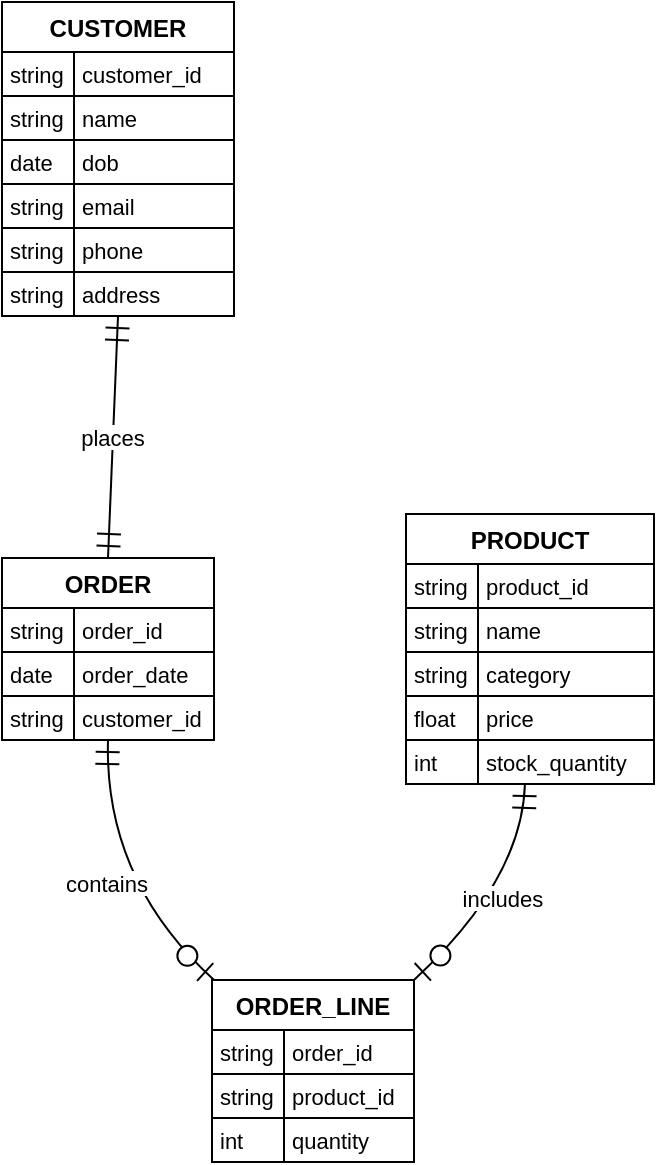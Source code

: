 <mxfile version="24.7.17" pages="2">
  <diagram name="Page-1" id="5Uai3kXf6yA9qKj4Lc8t">
    <mxGraphModel dx="996" dy="646" grid="1" gridSize="10" guides="1" tooltips="1" connect="1" arrows="1" fold="1" page="1" pageScale="1" pageWidth="850" pageHeight="1100" math="0" shadow="0">
      <root>
        <mxCell id="0" />
        <mxCell id="1" parent="0" />
        <mxCell id="2" value="CUSTOMER" style="shape=table;startSize=25;container=1;collapsible=0;childLayout=tableLayout;fixedRows=1;rowLines=1;fontStyle=1;align=center;resizeLast=1;" parent="1" vertex="1">
          <mxGeometry x="20" y="20" width="116" height="157" as="geometry" />
        </mxCell>
        <mxCell id="3" style="shape=tableRow;horizontal=0;startSize=0;swimlaneHead=0;swimlaneBody=0;fillColor=none;collapsible=0;dropTarget=0;points=[[0,0.5],[1,0.5]];portConstraint=eastwest;top=0;left=0;right=0;bottom=0;" parent="2" vertex="1">
          <mxGeometry y="25" width="116" height="22" as="geometry" />
        </mxCell>
        <mxCell id="4" value="string" style="shape=partialRectangle;connectable=0;fillColor=none;top=0;left=0;bottom=0;right=0;align=left;spacingLeft=2;overflow=hidden;fontSize=11;" parent="3" vertex="1">
          <mxGeometry width="36" height="22" as="geometry">
            <mxRectangle width="36" height="22" as="alternateBounds" />
          </mxGeometry>
        </mxCell>
        <mxCell id="5" value="customer_id" style="shape=partialRectangle;connectable=0;fillColor=none;top=0;left=0;bottom=0;right=0;align=left;spacingLeft=2;overflow=hidden;fontSize=11;" parent="3" vertex="1">
          <mxGeometry x="36" width="80" height="22" as="geometry">
            <mxRectangle width="80" height="22" as="alternateBounds" />
          </mxGeometry>
        </mxCell>
        <mxCell id="6" style="shape=tableRow;horizontal=0;startSize=0;swimlaneHead=0;swimlaneBody=0;fillColor=none;collapsible=0;dropTarget=0;points=[[0,0.5],[1,0.5]];portConstraint=eastwest;top=0;left=0;right=0;bottom=0;" parent="2" vertex="1">
          <mxGeometry y="47" width="116" height="22" as="geometry" />
        </mxCell>
        <mxCell id="7" value="string" style="shape=partialRectangle;connectable=0;fillColor=none;top=0;left=0;bottom=0;right=0;align=left;spacingLeft=2;overflow=hidden;fontSize=11;" parent="6" vertex="1">
          <mxGeometry width="36" height="22" as="geometry">
            <mxRectangle width="36" height="22" as="alternateBounds" />
          </mxGeometry>
        </mxCell>
        <mxCell id="8" value="name" style="shape=partialRectangle;connectable=0;fillColor=none;top=0;left=0;bottom=0;right=0;align=left;spacingLeft=2;overflow=hidden;fontSize=11;" parent="6" vertex="1">
          <mxGeometry x="36" width="80" height="22" as="geometry">
            <mxRectangle width="80" height="22" as="alternateBounds" />
          </mxGeometry>
        </mxCell>
        <mxCell id="9" style="shape=tableRow;horizontal=0;startSize=0;swimlaneHead=0;swimlaneBody=0;fillColor=none;collapsible=0;dropTarget=0;points=[[0,0.5],[1,0.5]];portConstraint=eastwest;top=0;left=0;right=0;bottom=0;" parent="2" vertex="1">
          <mxGeometry y="69" width="116" height="22" as="geometry" />
        </mxCell>
        <mxCell id="10" value="date" style="shape=partialRectangle;connectable=0;fillColor=none;top=0;left=0;bottom=0;right=0;align=left;spacingLeft=2;overflow=hidden;fontSize=11;" parent="9" vertex="1">
          <mxGeometry width="36" height="22" as="geometry">
            <mxRectangle width="36" height="22" as="alternateBounds" />
          </mxGeometry>
        </mxCell>
        <mxCell id="11" value="dob" style="shape=partialRectangle;connectable=0;fillColor=none;top=0;left=0;bottom=0;right=0;align=left;spacingLeft=2;overflow=hidden;fontSize=11;" parent="9" vertex="1">
          <mxGeometry x="36" width="80" height="22" as="geometry">
            <mxRectangle width="80" height="22" as="alternateBounds" />
          </mxGeometry>
        </mxCell>
        <mxCell id="12" style="shape=tableRow;horizontal=0;startSize=0;swimlaneHead=0;swimlaneBody=0;fillColor=none;collapsible=0;dropTarget=0;points=[[0,0.5],[1,0.5]];portConstraint=eastwest;top=0;left=0;right=0;bottom=0;" parent="2" vertex="1">
          <mxGeometry y="91" width="116" height="22" as="geometry" />
        </mxCell>
        <mxCell id="13" value="string" style="shape=partialRectangle;connectable=0;fillColor=none;top=0;left=0;bottom=0;right=0;align=left;spacingLeft=2;overflow=hidden;fontSize=11;" parent="12" vertex="1">
          <mxGeometry width="36" height="22" as="geometry">
            <mxRectangle width="36" height="22" as="alternateBounds" />
          </mxGeometry>
        </mxCell>
        <mxCell id="14" value="email" style="shape=partialRectangle;connectable=0;fillColor=none;top=0;left=0;bottom=0;right=0;align=left;spacingLeft=2;overflow=hidden;fontSize=11;" parent="12" vertex="1">
          <mxGeometry x="36" width="80" height="22" as="geometry">
            <mxRectangle width="80" height="22" as="alternateBounds" />
          </mxGeometry>
        </mxCell>
        <mxCell id="15" style="shape=tableRow;horizontal=0;startSize=0;swimlaneHead=0;swimlaneBody=0;fillColor=none;collapsible=0;dropTarget=0;points=[[0,0.5],[1,0.5]];portConstraint=eastwest;top=0;left=0;right=0;bottom=0;" parent="2" vertex="1">
          <mxGeometry y="113" width="116" height="22" as="geometry" />
        </mxCell>
        <mxCell id="16" value="string" style="shape=partialRectangle;connectable=0;fillColor=none;top=0;left=0;bottom=0;right=0;align=left;spacingLeft=2;overflow=hidden;fontSize=11;" parent="15" vertex="1">
          <mxGeometry width="36" height="22" as="geometry">
            <mxRectangle width="36" height="22" as="alternateBounds" />
          </mxGeometry>
        </mxCell>
        <mxCell id="17" value="phone" style="shape=partialRectangle;connectable=0;fillColor=none;top=0;left=0;bottom=0;right=0;align=left;spacingLeft=2;overflow=hidden;fontSize=11;" parent="15" vertex="1">
          <mxGeometry x="36" width="80" height="22" as="geometry">
            <mxRectangle width="80" height="22" as="alternateBounds" />
          </mxGeometry>
        </mxCell>
        <mxCell id="18" style="shape=tableRow;horizontal=0;startSize=0;swimlaneHead=0;swimlaneBody=0;fillColor=none;collapsible=0;dropTarget=0;points=[[0,0.5],[1,0.5]];portConstraint=eastwest;top=0;left=0;right=0;bottom=0;" parent="2" vertex="1">
          <mxGeometry y="135" width="116" height="22" as="geometry" />
        </mxCell>
        <mxCell id="19" value="string" style="shape=partialRectangle;connectable=0;fillColor=none;top=0;left=0;bottom=0;right=0;align=left;spacingLeft=2;overflow=hidden;fontSize=11;" parent="18" vertex="1">
          <mxGeometry width="36" height="22" as="geometry">
            <mxRectangle width="36" height="22" as="alternateBounds" />
          </mxGeometry>
        </mxCell>
        <mxCell id="20" value="address" style="shape=partialRectangle;connectable=0;fillColor=none;top=0;left=0;bottom=0;right=0;align=left;spacingLeft=2;overflow=hidden;fontSize=11;" parent="18" vertex="1">
          <mxGeometry x="36" width="80" height="22" as="geometry">
            <mxRectangle width="80" height="22" as="alternateBounds" />
          </mxGeometry>
        </mxCell>
        <mxCell id="21" value="PRODUCT" style="shape=table;startSize=25;container=1;collapsible=0;childLayout=tableLayout;fixedRows=1;rowLines=1;fontStyle=1;align=center;resizeLast=1;" parent="1" vertex="1">
          <mxGeometry x="222" y="276" width="124" height="135" as="geometry" />
        </mxCell>
        <mxCell id="22" style="shape=tableRow;horizontal=0;startSize=0;swimlaneHead=0;swimlaneBody=0;fillColor=none;collapsible=0;dropTarget=0;points=[[0,0.5],[1,0.5]];portConstraint=eastwest;top=0;left=0;right=0;bottom=0;" parent="21" vertex="1">
          <mxGeometry y="25" width="124" height="22" as="geometry" />
        </mxCell>
        <mxCell id="23" value="string" style="shape=partialRectangle;connectable=0;fillColor=none;top=0;left=0;bottom=0;right=0;align=left;spacingLeft=2;overflow=hidden;fontSize=11;" parent="22" vertex="1">
          <mxGeometry width="36" height="22" as="geometry">
            <mxRectangle width="36" height="22" as="alternateBounds" />
          </mxGeometry>
        </mxCell>
        <mxCell id="24" value="product_id" style="shape=partialRectangle;connectable=0;fillColor=none;top=0;left=0;bottom=0;right=0;align=left;spacingLeft=2;overflow=hidden;fontSize=11;" parent="22" vertex="1">
          <mxGeometry x="36" width="88" height="22" as="geometry">
            <mxRectangle width="88" height="22" as="alternateBounds" />
          </mxGeometry>
        </mxCell>
        <mxCell id="25" style="shape=tableRow;horizontal=0;startSize=0;swimlaneHead=0;swimlaneBody=0;fillColor=none;collapsible=0;dropTarget=0;points=[[0,0.5],[1,0.5]];portConstraint=eastwest;top=0;left=0;right=0;bottom=0;" parent="21" vertex="1">
          <mxGeometry y="47" width="124" height="22" as="geometry" />
        </mxCell>
        <mxCell id="26" value="string" style="shape=partialRectangle;connectable=0;fillColor=none;top=0;left=0;bottom=0;right=0;align=left;spacingLeft=2;overflow=hidden;fontSize=11;" parent="25" vertex="1">
          <mxGeometry width="36" height="22" as="geometry">
            <mxRectangle width="36" height="22" as="alternateBounds" />
          </mxGeometry>
        </mxCell>
        <mxCell id="27" value="name" style="shape=partialRectangle;connectable=0;fillColor=none;top=0;left=0;bottom=0;right=0;align=left;spacingLeft=2;overflow=hidden;fontSize=11;" parent="25" vertex="1">
          <mxGeometry x="36" width="88" height="22" as="geometry">
            <mxRectangle width="88" height="22" as="alternateBounds" />
          </mxGeometry>
        </mxCell>
        <mxCell id="28" style="shape=tableRow;horizontal=0;startSize=0;swimlaneHead=0;swimlaneBody=0;fillColor=none;collapsible=0;dropTarget=0;points=[[0,0.5],[1,0.5]];portConstraint=eastwest;top=0;left=0;right=0;bottom=0;" parent="21" vertex="1">
          <mxGeometry y="69" width="124" height="22" as="geometry" />
        </mxCell>
        <mxCell id="29" value="string" style="shape=partialRectangle;connectable=0;fillColor=none;top=0;left=0;bottom=0;right=0;align=left;spacingLeft=2;overflow=hidden;fontSize=11;" parent="28" vertex="1">
          <mxGeometry width="36" height="22" as="geometry">
            <mxRectangle width="36" height="22" as="alternateBounds" />
          </mxGeometry>
        </mxCell>
        <mxCell id="30" value="category" style="shape=partialRectangle;connectable=0;fillColor=none;top=0;left=0;bottom=0;right=0;align=left;spacingLeft=2;overflow=hidden;fontSize=11;" parent="28" vertex="1">
          <mxGeometry x="36" width="88" height="22" as="geometry">
            <mxRectangle width="88" height="22" as="alternateBounds" />
          </mxGeometry>
        </mxCell>
        <mxCell id="31" style="shape=tableRow;horizontal=0;startSize=0;swimlaneHead=0;swimlaneBody=0;fillColor=none;collapsible=0;dropTarget=0;points=[[0,0.5],[1,0.5]];portConstraint=eastwest;top=0;left=0;right=0;bottom=0;" parent="21" vertex="1">
          <mxGeometry y="91" width="124" height="22" as="geometry" />
        </mxCell>
        <mxCell id="32" value="float" style="shape=partialRectangle;connectable=0;fillColor=none;top=0;left=0;bottom=0;right=0;align=left;spacingLeft=2;overflow=hidden;fontSize=11;" parent="31" vertex="1">
          <mxGeometry width="36" height="22" as="geometry">
            <mxRectangle width="36" height="22" as="alternateBounds" />
          </mxGeometry>
        </mxCell>
        <mxCell id="33" value="price" style="shape=partialRectangle;connectable=0;fillColor=none;top=0;left=0;bottom=0;right=0;align=left;spacingLeft=2;overflow=hidden;fontSize=11;" parent="31" vertex="1">
          <mxGeometry x="36" width="88" height="22" as="geometry">
            <mxRectangle width="88" height="22" as="alternateBounds" />
          </mxGeometry>
        </mxCell>
        <mxCell id="34" style="shape=tableRow;horizontal=0;startSize=0;swimlaneHead=0;swimlaneBody=0;fillColor=none;collapsible=0;dropTarget=0;points=[[0,0.5],[1,0.5]];portConstraint=eastwest;top=0;left=0;right=0;bottom=0;" parent="21" vertex="1">
          <mxGeometry y="113" width="124" height="22" as="geometry" />
        </mxCell>
        <mxCell id="35" value="int" style="shape=partialRectangle;connectable=0;fillColor=none;top=0;left=0;bottom=0;right=0;align=left;spacingLeft=2;overflow=hidden;fontSize=11;" parent="34" vertex="1">
          <mxGeometry width="36" height="22" as="geometry">
            <mxRectangle width="36" height="22" as="alternateBounds" />
          </mxGeometry>
        </mxCell>
        <mxCell id="36" value="stock_quantity" style="shape=partialRectangle;connectable=0;fillColor=none;top=0;left=0;bottom=0;right=0;align=left;spacingLeft=2;overflow=hidden;fontSize=11;" parent="34" vertex="1">
          <mxGeometry x="36" width="88" height="22" as="geometry">
            <mxRectangle width="88" height="22" as="alternateBounds" />
          </mxGeometry>
        </mxCell>
        <mxCell id="37" value="ORDER" style="shape=table;startSize=25;container=1;collapsible=0;childLayout=tableLayout;fixedRows=1;rowLines=1;fontStyle=1;align=center;resizeLast=1;" parent="1" vertex="1">
          <mxGeometry x="20" y="298" width="106" height="91" as="geometry" />
        </mxCell>
        <mxCell id="38" style="shape=tableRow;horizontal=0;startSize=0;swimlaneHead=0;swimlaneBody=0;fillColor=none;collapsible=0;dropTarget=0;points=[[0,0.5],[1,0.5]];portConstraint=eastwest;top=0;left=0;right=0;bottom=0;" parent="37" vertex="1">
          <mxGeometry y="25" width="106" height="22" as="geometry" />
        </mxCell>
        <mxCell id="39" value="string" style="shape=partialRectangle;connectable=0;fillColor=none;top=0;left=0;bottom=0;right=0;align=left;spacingLeft=2;overflow=hidden;fontSize=11;" parent="38" vertex="1">
          <mxGeometry width="36" height="22" as="geometry">
            <mxRectangle width="36" height="22" as="alternateBounds" />
          </mxGeometry>
        </mxCell>
        <mxCell id="40" value="order_id" style="shape=partialRectangle;connectable=0;fillColor=none;top=0;left=0;bottom=0;right=0;align=left;spacingLeft=2;overflow=hidden;fontSize=11;" parent="38" vertex="1">
          <mxGeometry x="36" width="70" height="22" as="geometry">
            <mxRectangle width="70" height="22" as="alternateBounds" />
          </mxGeometry>
        </mxCell>
        <mxCell id="41" style="shape=tableRow;horizontal=0;startSize=0;swimlaneHead=0;swimlaneBody=0;fillColor=none;collapsible=0;dropTarget=0;points=[[0,0.5],[1,0.5]];portConstraint=eastwest;top=0;left=0;right=0;bottom=0;" parent="37" vertex="1">
          <mxGeometry y="47" width="106" height="22" as="geometry" />
        </mxCell>
        <mxCell id="42" value="date" style="shape=partialRectangle;connectable=0;fillColor=none;top=0;left=0;bottom=0;right=0;align=left;spacingLeft=2;overflow=hidden;fontSize=11;" parent="41" vertex="1">
          <mxGeometry width="36" height="22" as="geometry">
            <mxRectangle width="36" height="22" as="alternateBounds" />
          </mxGeometry>
        </mxCell>
        <mxCell id="43" value="order_date" style="shape=partialRectangle;connectable=0;fillColor=none;top=0;left=0;bottom=0;right=0;align=left;spacingLeft=2;overflow=hidden;fontSize=11;" parent="41" vertex="1">
          <mxGeometry x="36" width="70" height="22" as="geometry">
            <mxRectangle width="70" height="22" as="alternateBounds" />
          </mxGeometry>
        </mxCell>
        <mxCell id="44" style="shape=tableRow;horizontal=0;startSize=0;swimlaneHead=0;swimlaneBody=0;fillColor=none;collapsible=0;dropTarget=0;points=[[0,0.5],[1,0.5]];portConstraint=eastwest;top=0;left=0;right=0;bottom=0;" parent="37" vertex="1">
          <mxGeometry y="69" width="106" height="22" as="geometry" />
        </mxCell>
        <mxCell id="45" value="string" style="shape=partialRectangle;connectable=0;fillColor=none;top=0;left=0;bottom=0;right=0;align=left;spacingLeft=2;overflow=hidden;fontSize=11;" parent="44" vertex="1">
          <mxGeometry width="36" height="22" as="geometry">
            <mxRectangle width="36" height="22" as="alternateBounds" />
          </mxGeometry>
        </mxCell>
        <mxCell id="46" value="customer_id" style="shape=partialRectangle;connectable=0;fillColor=none;top=0;left=0;bottom=0;right=0;align=left;spacingLeft=2;overflow=hidden;fontSize=11;" parent="44" vertex="1">
          <mxGeometry x="36" width="70" height="22" as="geometry">
            <mxRectangle width="70" height="22" as="alternateBounds" />
          </mxGeometry>
        </mxCell>
        <mxCell id="47" value="ORDER_LINE" style="shape=table;startSize=25;container=1;collapsible=0;childLayout=tableLayout;fixedRows=1;rowLines=1;fontStyle=1;align=center;resizeLast=1;" parent="1" vertex="1">
          <mxGeometry x="125" y="509" width="101" height="91" as="geometry" />
        </mxCell>
        <mxCell id="48" style="shape=tableRow;horizontal=0;startSize=0;swimlaneHead=0;swimlaneBody=0;fillColor=none;collapsible=0;dropTarget=0;points=[[0,0.5],[1,0.5]];portConstraint=eastwest;top=0;left=0;right=0;bottom=0;" parent="47" vertex="1">
          <mxGeometry y="25" width="101" height="22" as="geometry" />
        </mxCell>
        <mxCell id="49" value="string" style="shape=partialRectangle;connectable=0;fillColor=none;top=0;left=0;bottom=0;right=0;align=left;spacingLeft=2;overflow=hidden;fontSize=11;" parent="48" vertex="1">
          <mxGeometry width="36" height="22" as="geometry">
            <mxRectangle width="36" height="22" as="alternateBounds" />
          </mxGeometry>
        </mxCell>
        <mxCell id="50" value="order_id" style="shape=partialRectangle;connectable=0;fillColor=none;top=0;left=0;bottom=0;right=0;align=left;spacingLeft=2;overflow=hidden;fontSize=11;" parent="48" vertex="1">
          <mxGeometry x="36" width="65" height="22" as="geometry">
            <mxRectangle width="65" height="22" as="alternateBounds" />
          </mxGeometry>
        </mxCell>
        <mxCell id="51" style="shape=tableRow;horizontal=0;startSize=0;swimlaneHead=0;swimlaneBody=0;fillColor=none;collapsible=0;dropTarget=0;points=[[0,0.5],[1,0.5]];portConstraint=eastwest;top=0;left=0;right=0;bottom=0;" parent="47" vertex="1">
          <mxGeometry y="47" width="101" height="22" as="geometry" />
        </mxCell>
        <mxCell id="52" value="string" style="shape=partialRectangle;connectable=0;fillColor=none;top=0;left=0;bottom=0;right=0;align=left;spacingLeft=2;overflow=hidden;fontSize=11;" parent="51" vertex="1">
          <mxGeometry width="36" height="22" as="geometry">
            <mxRectangle width="36" height="22" as="alternateBounds" />
          </mxGeometry>
        </mxCell>
        <mxCell id="53" value="product_id" style="shape=partialRectangle;connectable=0;fillColor=none;top=0;left=0;bottom=0;right=0;align=left;spacingLeft=2;overflow=hidden;fontSize=11;" parent="51" vertex="1">
          <mxGeometry x="36" width="65" height="22" as="geometry">
            <mxRectangle width="65" height="22" as="alternateBounds" />
          </mxGeometry>
        </mxCell>
        <mxCell id="54" style="shape=tableRow;horizontal=0;startSize=0;swimlaneHead=0;swimlaneBody=0;fillColor=none;collapsible=0;dropTarget=0;points=[[0,0.5],[1,0.5]];portConstraint=eastwest;top=0;left=0;right=0;bottom=0;" parent="47" vertex="1">
          <mxGeometry y="69" width="101" height="22" as="geometry" />
        </mxCell>
        <mxCell id="55" value="int" style="shape=partialRectangle;connectable=0;fillColor=none;top=0;left=0;bottom=0;right=0;align=left;spacingLeft=2;overflow=hidden;fontSize=11;" parent="54" vertex="1">
          <mxGeometry width="36" height="22" as="geometry">
            <mxRectangle width="36" height="22" as="alternateBounds" />
          </mxGeometry>
        </mxCell>
        <mxCell id="56" value="quantity" style="shape=partialRectangle;connectable=0;fillColor=none;top=0;left=0;bottom=0;right=0;align=left;spacingLeft=2;overflow=hidden;fontSize=11;" parent="54" vertex="1">
          <mxGeometry x="36" width="65" height="22" as="geometry">
            <mxRectangle width="65" height="22" as="alternateBounds" />
          </mxGeometry>
        </mxCell>
        <mxCell id="57" value="places" style="curved=1;startArrow=ERmandOne;startSize=10;;endArrow=ERmandOne;endSize=10;;exitX=0.5;exitY=1;entryX=0.5;entryY=0;" parent="1" source="2" target="37" edge="1">
          <mxGeometry relative="1" as="geometry">
            <Array as="points" />
          </mxGeometry>
        </mxCell>
        <mxCell id="58" value="contains" style="curved=1;startArrow=ERmandOne;startSize=10;;endArrow=ERzeroToOne;endSize=10;;exitX=0.5;exitY=0.99;entryX=0.01;entryY=0;" parent="1" source="37" target="47" edge="1">
          <mxGeometry relative="1" as="geometry">
            <Array as="points">
              <mxPoint x="71" y="459" />
            </Array>
          </mxGeometry>
        </mxCell>
        <mxCell id="59" value="includes" style="curved=1;startArrow=ERmandOne;startSize=10;;endArrow=ERzeroToOne;endSize=10;;exitX=0.48;exitY=0.99;entryX=1;entryY=0;" parent="1" source="21" target="47" edge="1">
          <mxGeometry relative="1" as="geometry">
            <Array as="points">
              <mxPoint x="280" y="459" />
            </Array>
          </mxGeometry>
        </mxCell>
      </root>
    </mxGraphModel>
  </diagram>
  <diagram id="G9P1RYFka-3X0FdYnMpb" name="Page-2">
    <mxGraphModel dx="1329" dy="788" grid="1" gridSize="10" guides="1" tooltips="1" connect="1" arrows="1" fold="1" page="1" pageScale="1" pageWidth="850" pageHeight="1100" background="#ffffff" math="0" shadow="0">
      <root>
        <mxCell id="0" />
        <mxCell id="1" parent="0" />
        <mxCell id="ZSmk_y_2do82O0z5rN5d-1" value="[]" style="text;whiteSpace=wrap;html=1;" parent="1" vertex="1">
          <mxGeometry x="90" width="100" height="110" as="geometry" />
        </mxCell>
        <mxCell id="ZSmk_y_2do82O0z5rN5d-2" value="CUSTOMER" style="shape=table;startSize=30;container=1;collapsible=0;childLayout=tableLayout;fixedRows=1;rowLines=1;fontStyle=1;align=center;resizeLast=1;labelBackgroundColor=none;fillColor=#a0522d;strokeColor=#6D1F00;fontColor=#ffffff;" parent="1" vertex="1">
          <mxGeometry x="370" y="420" width="180" height="162" as="geometry" />
        </mxCell>
        <mxCell id="ZSmk_y_2do82O0z5rN5d-3" style="shape=tableRow;horizontal=0;startSize=0;swimlaneHead=0;swimlaneBody=0;collapsible=0;dropTarget=0;points=[[0,0.5],[1,0.5]];portConstraint=eastwest;top=0;left=0;right=0;bottom=0;labelBackgroundColor=none;fillColor=#a0522d;strokeColor=#6D1F00;fontColor=#ffffff;" parent="ZSmk_y_2do82O0z5rN5d-2" vertex="1">
          <mxGeometry y="30" width="180" height="22" as="geometry" />
        </mxCell>
        <mxCell id="ZSmk_y_2do82O0z5rN5d-4" value="string" style="shape=partialRectangle;connectable=0;top=0;left=0;bottom=0;right=0;align=left;spacingLeft=2;overflow=hidden;fontSize=11;labelBackgroundColor=none;fillColor=#a0522d;strokeColor=#6D1F00;fontColor=#ffffff;" parent="ZSmk_y_2do82O0z5rN5d-3" vertex="1">
          <mxGeometry width="36" height="22" as="geometry">
            <mxRectangle width="36" height="22" as="alternateBounds" />
          </mxGeometry>
        </mxCell>
        <mxCell id="ZSmk_y_2do82O0z5rN5d-5" value="customer_id" style="shape=partialRectangle;connectable=0;top=0;left=0;bottom=0;right=0;align=left;spacingLeft=2;overflow=hidden;fontSize=11;labelBackgroundColor=none;fillColor=#a0522d;strokeColor=#6D1F00;fontColor=#ffffff;" parent="ZSmk_y_2do82O0z5rN5d-3" vertex="1">
          <mxGeometry x="36" width="144" height="22" as="geometry">
            <mxRectangle width="144" height="22" as="alternateBounds" />
          </mxGeometry>
        </mxCell>
        <mxCell id="ZSmk_y_2do82O0z5rN5d-6" style="shape=tableRow;horizontal=0;startSize=0;swimlaneHead=0;swimlaneBody=0;collapsible=0;dropTarget=0;points=[[0,0.5],[1,0.5]];portConstraint=eastwest;top=0;left=0;right=0;bottom=0;labelBackgroundColor=none;fillColor=#a0522d;strokeColor=#6D1F00;fontColor=#ffffff;" parent="ZSmk_y_2do82O0z5rN5d-2" vertex="1">
          <mxGeometry y="52" width="180" height="22" as="geometry" />
        </mxCell>
        <mxCell id="ZSmk_y_2do82O0z5rN5d-7" value="string" style="shape=partialRectangle;connectable=0;top=0;left=0;bottom=0;right=0;align=left;spacingLeft=2;overflow=hidden;fontSize=11;labelBackgroundColor=none;fillColor=#a0522d;strokeColor=#6D1F00;fontColor=#ffffff;" parent="ZSmk_y_2do82O0z5rN5d-6" vertex="1">
          <mxGeometry width="36" height="22" as="geometry">
            <mxRectangle width="36" height="22" as="alternateBounds" />
          </mxGeometry>
        </mxCell>
        <mxCell id="ZSmk_y_2do82O0z5rN5d-8" value="name" style="shape=partialRectangle;connectable=0;top=0;left=0;bottom=0;right=0;align=left;spacingLeft=2;overflow=hidden;fontSize=11;labelBackgroundColor=none;fillColor=#a0522d;strokeColor=#6D1F00;fontColor=#ffffff;" parent="ZSmk_y_2do82O0z5rN5d-6" vertex="1">
          <mxGeometry x="36" width="144" height="22" as="geometry">
            <mxRectangle width="144" height="22" as="alternateBounds" />
          </mxGeometry>
        </mxCell>
        <mxCell id="ZSmk_y_2do82O0z5rN5d-9" style="shape=tableRow;horizontal=0;startSize=0;swimlaneHead=0;swimlaneBody=0;collapsible=0;dropTarget=0;points=[[0,0.5],[1,0.5]];portConstraint=eastwest;top=0;left=0;right=0;bottom=0;labelBackgroundColor=none;fillColor=#a0522d;strokeColor=#6D1F00;fontColor=#ffffff;" parent="ZSmk_y_2do82O0z5rN5d-2" vertex="1">
          <mxGeometry y="74" width="180" height="22" as="geometry" />
        </mxCell>
        <mxCell id="ZSmk_y_2do82O0z5rN5d-10" value="date" style="shape=partialRectangle;connectable=0;top=0;left=0;bottom=0;right=0;align=left;spacingLeft=2;overflow=hidden;fontSize=11;labelBackgroundColor=none;fillColor=#a0522d;strokeColor=#6D1F00;fontColor=#ffffff;" parent="ZSmk_y_2do82O0z5rN5d-9" vertex="1">
          <mxGeometry width="36" height="22" as="geometry">
            <mxRectangle width="36" height="22" as="alternateBounds" />
          </mxGeometry>
        </mxCell>
        <mxCell id="ZSmk_y_2do82O0z5rN5d-11" value="dob" style="shape=partialRectangle;connectable=0;top=0;left=0;bottom=0;right=0;align=left;spacingLeft=2;overflow=hidden;fontSize=11;labelBackgroundColor=none;fillColor=#a0522d;strokeColor=#6D1F00;fontColor=#ffffff;" parent="ZSmk_y_2do82O0z5rN5d-9" vertex="1">
          <mxGeometry x="36" width="144" height="22" as="geometry">
            <mxRectangle width="144" height="22" as="alternateBounds" />
          </mxGeometry>
        </mxCell>
        <mxCell id="ZSmk_y_2do82O0z5rN5d-12" style="shape=tableRow;horizontal=0;startSize=0;swimlaneHead=0;swimlaneBody=0;collapsible=0;dropTarget=0;points=[[0,0.5],[1,0.5]];portConstraint=eastwest;top=0;left=0;right=0;bottom=0;labelBackgroundColor=none;fillColor=#a0522d;strokeColor=#6D1F00;fontColor=#ffffff;" parent="ZSmk_y_2do82O0z5rN5d-2" vertex="1">
          <mxGeometry y="96" width="180" height="22" as="geometry" />
        </mxCell>
        <mxCell id="ZSmk_y_2do82O0z5rN5d-13" value="string" style="shape=partialRectangle;connectable=0;top=0;left=0;bottom=0;right=0;align=left;spacingLeft=2;overflow=hidden;fontSize=11;labelBackgroundColor=none;fillColor=#a0522d;strokeColor=#6D1F00;fontColor=#ffffff;" parent="ZSmk_y_2do82O0z5rN5d-12" vertex="1">
          <mxGeometry width="36" height="22" as="geometry">
            <mxRectangle width="36" height="22" as="alternateBounds" />
          </mxGeometry>
        </mxCell>
        <mxCell id="ZSmk_y_2do82O0z5rN5d-14" value="email" style="shape=partialRectangle;connectable=0;top=0;left=0;bottom=0;right=0;align=left;spacingLeft=2;overflow=hidden;fontSize=11;labelBackgroundColor=none;fillColor=#a0522d;strokeColor=#6D1F00;fontColor=#ffffff;" parent="ZSmk_y_2do82O0z5rN5d-12" vertex="1">
          <mxGeometry x="36" width="144" height="22" as="geometry">
            <mxRectangle width="144" height="22" as="alternateBounds" />
          </mxGeometry>
        </mxCell>
        <mxCell id="ZSmk_y_2do82O0z5rN5d-15" style="shape=tableRow;horizontal=0;startSize=0;swimlaneHead=0;swimlaneBody=0;collapsible=0;dropTarget=0;points=[[0,0.5],[1,0.5]];portConstraint=eastwest;top=0;left=0;right=0;bottom=0;labelBackgroundColor=none;fillColor=#a0522d;strokeColor=#6D1F00;fontColor=#ffffff;" parent="ZSmk_y_2do82O0z5rN5d-2" vertex="1">
          <mxGeometry y="118" width="180" height="22" as="geometry" />
        </mxCell>
        <mxCell id="ZSmk_y_2do82O0z5rN5d-16" value="string" style="shape=partialRectangle;connectable=0;top=0;left=0;bottom=0;right=0;align=left;spacingLeft=2;overflow=hidden;fontSize=11;labelBackgroundColor=none;fillColor=#a0522d;strokeColor=#6D1F00;fontColor=#ffffff;" parent="ZSmk_y_2do82O0z5rN5d-15" vertex="1">
          <mxGeometry width="36" height="22" as="geometry">
            <mxRectangle width="36" height="22" as="alternateBounds" />
          </mxGeometry>
        </mxCell>
        <mxCell id="ZSmk_y_2do82O0z5rN5d-17" value="phone" style="shape=partialRectangle;connectable=0;top=0;left=0;bottom=0;right=0;align=left;spacingLeft=2;overflow=hidden;fontSize=11;labelBackgroundColor=none;fillColor=#a0522d;strokeColor=#6D1F00;fontColor=#ffffff;" parent="ZSmk_y_2do82O0z5rN5d-15" vertex="1">
          <mxGeometry x="36" width="144" height="22" as="geometry">
            <mxRectangle width="144" height="22" as="alternateBounds" />
          </mxGeometry>
        </mxCell>
        <mxCell id="ZSmk_y_2do82O0z5rN5d-18" style="shape=tableRow;horizontal=0;startSize=0;swimlaneHead=0;swimlaneBody=0;collapsible=0;dropTarget=0;points=[[0,0.5],[1,0.5]];portConstraint=eastwest;top=0;left=0;right=0;bottom=0;labelBackgroundColor=none;fillColor=#a0522d;strokeColor=#6D1F00;fontColor=#ffffff;" parent="ZSmk_y_2do82O0z5rN5d-2" vertex="1">
          <mxGeometry y="140" width="180" height="22" as="geometry" />
        </mxCell>
        <mxCell id="ZSmk_y_2do82O0z5rN5d-19" value="string" style="shape=partialRectangle;connectable=0;top=0;left=0;bottom=0;right=0;align=left;spacingLeft=2;overflow=hidden;fontSize=11;labelBackgroundColor=none;fillColor=#a0522d;strokeColor=#6D1F00;fontColor=#ffffff;" parent="ZSmk_y_2do82O0z5rN5d-18" vertex="1">
          <mxGeometry width="36" height="22" as="geometry">
            <mxRectangle width="36" height="22" as="alternateBounds" />
          </mxGeometry>
        </mxCell>
        <mxCell id="ZSmk_y_2do82O0z5rN5d-20" value="address" style="shape=partialRectangle;connectable=0;top=0;left=0;bottom=0;right=0;align=left;spacingLeft=2;overflow=hidden;fontSize=11;labelBackgroundColor=none;fillColor=#a0522d;strokeColor=#6D1F00;fontColor=#ffffff;" parent="ZSmk_y_2do82O0z5rN5d-18" vertex="1">
          <mxGeometry x="36" width="144" height="22" as="geometry">
            <mxRectangle width="144" height="22" as="alternateBounds" />
          </mxGeometry>
        </mxCell>
        <mxCell id="ZSmk_y_2do82O0z5rN5d-21" value="PRODUCT" style="shape=table;startSize=25;container=1;collapsible=0;childLayout=tableLayout;fixedRows=1;rowLines=1;fontStyle=1;align=center;resizeLast=1;labelBackgroundColor=none;fillColor=#a0522d;strokeColor=#6D1F00;fontColor=#ffffff;" parent="1" vertex="1">
          <mxGeometry x="760" y="450" width="124" height="142" as="geometry" />
        </mxCell>
        <mxCell id="ZSmk_y_2do82O0z5rN5d-22" style="shape=tableRow;horizontal=0;startSize=0;swimlaneHead=0;swimlaneBody=0;collapsible=0;dropTarget=0;points=[[0,0.5],[1,0.5]];portConstraint=eastwest;top=0;left=0;right=0;bottom=0;labelBackgroundColor=none;fillColor=#a0522d;strokeColor=#6D1F00;fontColor=#ffffff;" parent="ZSmk_y_2do82O0z5rN5d-21" vertex="1">
          <mxGeometry y="25" width="124" height="22" as="geometry" />
        </mxCell>
        <mxCell id="ZSmk_y_2do82O0z5rN5d-23" value="string" style="shape=partialRectangle;connectable=0;top=0;left=0;bottom=0;right=0;align=left;spacingLeft=2;overflow=hidden;fontSize=11;labelBackgroundColor=none;fillColor=#a0522d;strokeColor=#6D1F00;fontColor=#ffffff;" parent="ZSmk_y_2do82O0z5rN5d-22" vertex="1">
          <mxGeometry width="50" height="22" as="geometry">
            <mxRectangle width="50" height="22" as="alternateBounds" />
          </mxGeometry>
        </mxCell>
        <mxCell id="ZSmk_y_2do82O0z5rN5d-24" value="product_id" style="shape=partialRectangle;connectable=0;top=0;left=0;bottom=0;right=0;align=left;spacingLeft=2;overflow=hidden;fontSize=11;labelBackgroundColor=none;fillColor=#a0522d;strokeColor=#6D1F00;fontColor=#ffffff;" parent="ZSmk_y_2do82O0z5rN5d-22" vertex="1">
          <mxGeometry x="50" width="74" height="22" as="geometry">
            <mxRectangle width="74" height="22" as="alternateBounds" />
          </mxGeometry>
        </mxCell>
        <mxCell id="ZSmk_y_2do82O0z5rN5d-25" style="shape=tableRow;horizontal=0;startSize=0;swimlaneHead=0;swimlaneBody=0;collapsible=0;dropTarget=0;points=[[0,0.5],[1,0.5]];portConstraint=eastwest;top=0;left=0;right=0;bottom=0;labelBackgroundColor=none;fillColor=#a0522d;strokeColor=#6D1F00;fontColor=#ffffff;" parent="ZSmk_y_2do82O0z5rN5d-21" vertex="1">
          <mxGeometry y="47" width="124" height="22" as="geometry" />
        </mxCell>
        <mxCell id="ZSmk_y_2do82O0z5rN5d-26" value="string" style="shape=partialRectangle;connectable=0;top=0;left=0;bottom=0;right=0;align=left;spacingLeft=2;overflow=hidden;fontSize=11;labelBackgroundColor=none;fillColor=#a0522d;strokeColor=#6D1F00;fontColor=#ffffff;" parent="ZSmk_y_2do82O0z5rN5d-25" vertex="1">
          <mxGeometry width="50" height="22" as="geometry">
            <mxRectangle width="50" height="22" as="alternateBounds" />
          </mxGeometry>
        </mxCell>
        <mxCell id="ZSmk_y_2do82O0z5rN5d-27" value="name" style="shape=partialRectangle;connectable=0;top=0;left=0;bottom=0;right=0;align=left;spacingLeft=2;overflow=hidden;fontSize=11;labelBackgroundColor=none;fillColor=#a0522d;strokeColor=#6D1F00;fontColor=#ffffff;" parent="ZSmk_y_2do82O0z5rN5d-25" vertex="1">
          <mxGeometry x="50" width="74" height="22" as="geometry">
            <mxRectangle width="74" height="22" as="alternateBounds" />
          </mxGeometry>
        </mxCell>
        <mxCell id="ZSmk_y_2do82O0z5rN5d-28" style="shape=tableRow;horizontal=0;startSize=0;swimlaneHead=0;swimlaneBody=0;collapsible=0;dropTarget=0;points=[[0,0.5],[1,0.5]];portConstraint=eastwest;top=0;left=0;right=0;bottom=0;labelBackgroundColor=none;fillColor=#a0522d;strokeColor=#6D1F00;fontColor=#ffffff;" parent="ZSmk_y_2do82O0z5rN5d-21" vertex="1">
          <mxGeometry y="69" width="124" height="22" as="geometry" />
        </mxCell>
        <mxCell id="ZSmk_y_2do82O0z5rN5d-29" value="string" style="shape=partialRectangle;connectable=0;top=0;left=0;bottom=0;right=0;align=left;spacingLeft=2;overflow=hidden;fontSize=11;labelBackgroundColor=none;fillColor=#a0522d;strokeColor=#6D1F00;fontColor=#ffffff;" parent="ZSmk_y_2do82O0z5rN5d-28" vertex="1">
          <mxGeometry width="50" height="22" as="geometry">
            <mxRectangle width="50" height="22" as="alternateBounds" />
          </mxGeometry>
        </mxCell>
        <mxCell id="ZSmk_y_2do82O0z5rN5d-30" value="category" style="shape=partialRectangle;connectable=0;top=0;left=0;bottom=0;right=0;align=left;spacingLeft=2;overflow=hidden;fontSize=11;labelBackgroundColor=none;fillColor=#a0522d;strokeColor=#6D1F00;fontColor=#ffffff;" parent="ZSmk_y_2do82O0z5rN5d-28" vertex="1">
          <mxGeometry x="50" width="74" height="22" as="geometry">
            <mxRectangle width="74" height="22" as="alternateBounds" />
          </mxGeometry>
        </mxCell>
        <mxCell id="ZSmk_y_2do82O0z5rN5d-31" style="shape=tableRow;horizontal=0;startSize=0;swimlaneHead=0;swimlaneBody=0;collapsible=0;dropTarget=0;points=[[0,0.5],[1,0.5]];portConstraint=eastwest;top=0;left=0;right=0;bottom=0;labelBackgroundColor=none;fillColor=#a0522d;strokeColor=#6D1F00;fontColor=#ffffff;" parent="ZSmk_y_2do82O0z5rN5d-21" vertex="1">
          <mxGeometry y="91" width="124" height="29" as="geometry" />
        </mxCell>
        <mxCell id="ZSmk_y_2do82O0z5rN5d-32" value="float" style="shape=partialRectangle;connectable=0;top=0;left=0;bottom=0;right=0;align=left;spacingLeft=2;overflow=hidden;fontSize=11;labelBackgroundColor=none;fillColor=#a0522d;strokeColor=#6D1F00;fontColor=#ffffff;" parent="ZSmk_y_2do82O0z5rN5d-31" vertex="1">
          <mxGeometry width="50" height="29" as="geometry">
            <mxRectangle width="50" height="29" as="alternateBounds" />
          </mxGeometry>
        </mxCell>
        <mxCell id="ZSmk_y_2do82O0z5rN5d-33" value="price" style="shape=partialRectangle;connectable=0;top=0;left=0;bottom=0;right=0;align=left;spacingLeft=2;overflow=hidden;fontSize=11;labelBackgroundColor=none;fillColor=#a0522d;strokeColor=#6D1F00;fontColor=#ffffff;" parent="ZSmk_y_2do82O0z5rN5d-31" vertex="1">
          <mxGeometry x="50" width="74" height="29" as="geometry">
            <mxRectangle width="74" height="29" as="alternateBounds" />
          </mxGeometry>
        </mxCell>
        <mxCell id="ZSmk_y_2do82O0z5rN5d-34" style="shape=tableRow;horizontal=0;startSize=0;swimlaneHead=0;swimlaneBody=0;collapsible=0;dropTarget=0;points=[[0,0.5],[1,0.5]];portConstraint=eastwest;top=0;left=0;right=0;bottom=0;labelBackgroundColor=none;fillColor=#a0522d;strokeColor=#6D1F00;fontColor=#ffffff;" parent="ZSmk_y_2do82O0z5rN5d-21" vertex="1">
          <mxGeometry y="120" width="124" height="22" as="geometry" />
        </mxCell>
        <mxCell id="ZSmk_y_2do82O0z5rN5d-35" value="int" style="shape=partialRectangle;connectable=0;top=0;left=0;bottom=0;right=0;align=left;spacingLeft=2;overflow=hidden;fontSize=11;labelBackgroundColor=none;fillColor=#a0522d;strokeColor=#6D1F00;fontColor=#ffffff;" parent="ZSmk_y_2do82O0z5rN5d-34" vertex="1">
          <mxGeometry width="50" height="22" as="geometry">
            <mxRectangle width="50" height="22" as="alternateBounds" />
          </mxGeometry>
        </mxCell>
        <mxCell id="ZSmk_y_2do82O0z5rN5d-36" value="stock_quantity" style="shape=partialRectangle;connectable=0;top=0;left=0;bottom=0;right=0;align=left;spacingLeft=2;overflow=hidden;fontSize=11;labelBackgroundColor=none;fillColor=#a0522d;strokeColor=#6D1F00;fontColor=#ffffff;" parent="ZSmk_y_2do82O0z5rN5d-34" vertex="1">
          <mxGeometry x="50" width="74" height="22" as="geometry">
            <mxRectangle width="74" height="22" as="alternateBounds" />
          </mxGeometry>
        </mxCell>
        <mxCell id="ZSmk_y_2do82O0z5rN5d-37" value="ORDER" style="shape=table;startSize=25;container=1;collapsible=0;childLayout=tableLayout;fixedRows=1;rowLines=1;fontStyle=1;align=center;resizeLast=1;labelBackgroundColor=none;fillColor=#a0522d;strokeColor=#6D1F00;fontColor=#ffffff;" parent="1" vertex="1">
          <mxGeometry x="420" y="645" width="106" height="91" as="geometry" />
        </mxCell>
        <mxCell id="ZSmk_y_2do82O0z5rN5d-38" style="shape=tableRow;horizontal=0;startSize=0;swimlaneHead=0;swimlaneBody=0;collapsible=0;dropTarget=0;points=[[0,0.5],[1,0.5]];portConstraint=eastwest;top=0;left=0;right=0;bottom=0;labelBackgroundColor=none;fillColor=#a0522d;strokeColor=#6D1F00;fontColor=#ffffff;" parent="ZSmk_y_2do82O0z5rN5d-37" vertex="1">
          <mxGeometry y="25" width="106" height="22" as="geometry" />
        </mxCell>
        <mxCell id="ZSmk_y_2do82O0z5rN5d-39" value="string" style="shape=partialRectangle;connectable=0;top=0;left=0;bottom=0;right=0;align=left;spacingLeft=2;overflow=hidden;fontSize=11;labelBackgroundColor=none;fillColor=#a0522d;strokeColor=#6D1F00;fontColor=#ffffff;" parent="ZSmk_y_2do82O0z5rN5d-38" vertex="1">
          <mxGeometry width="36" height="22" as="geometry">
            <mxRectangle width="36" height="22" as="alternateBounds" />
          </mxGeometry>
        </mxCell>
        <mxCell id="ZSmk_y_2do82O0z5rN5d-40" value="order_id" style="shape=partialRectangle;connectable=0;top=0;left=0;bottom=0;right=0;align=left;spacingLeft=2;overflow=hidden;fontSize=11;labelBackgroundColor=none;fillColor=#a0522d;strokeColor=#6D1F00;fontColor=#ffffff;" parent="ZSmk_y_2do82O0z5rN5d-38" vertex="1">
          <mxGeometry x="36" width="70" height="22" as="geometry">
            <mxRectangle width="70" height="22" as="alternateBounds" />
          </mxGeometry>
        </mxCell>
        <mxCell id="ZSmk_y_2do82O0z5rN5d-41" style="shape=tableRow;horizontal=0;startSize=0;swimlaneHead=0;swimlaneBody=0;collapsible=0;dropTarget=0;points=[[0,0.5],[1,0.5]];portConstraint=eastwest;top=0;left=0;right=0;bottom=0;labelBackgroundColor=none;fillColor=#a0522d;strokeColor=#6D1F00;fontColor=#ffffff;" parent="ZSmk_y_2do82O0z5rN5d-37" vertex="1">
          <mxGeometry y="47" width="106" height="22" as="geometry" />
        </mxCell>
        <mxCell id="ZSmk_y_2do82O0z5rN5d-42" value="date" style="shape=partialRectangle;connectable=0;top=0;left=0;bottom=0;right=0;align=left;spacingLeft=2;overflow=hidden;fontSize=11;labelBackgroundColor=none;fillColor=#a0522d;strokeColor=#6D1F00;fontColor=#ffffff;" parent="ZSmk_y_2do82O0z5rN5d-41" vertex="1">
          <mxGeometry width="36" height="22" as="geometry">
            <mxRectangle width="36" height="22" as="alternateBounds" />
          </mxGeometry>
        </mxCell>
        <mxCell id="ZSmk_y_2do82O0z5rN5d-43" value="order_date" style="shape=partialRectangle;connectable=0;top=0;left=0;bottom=0;right=0;align=left;spacingLeft=2;overflow=hidden;fontSize=11;labelBackgroundColor=none;fillColor=#a0522d;strokeColor=#6D1F00;fontColor=#ffffff;" parent="ZSmk_y_2do82O0z5rN5d-41" vertex="1">
          <mxGeometry x="36" width="70" height="22" as="geometry">
            <mxRectangle width="70" height="22" as="alternateBounds" />
          </mxGeometry>
        </mxCell>
        <mxCell id="ZSmk_y_2do82O0z5rN5d-44" style="shape=tableRow;horizontal=0;startSize=0;swimlaneHead=0;swimlaneBody=0;collapsible=0;dropTarget=0;points=[[0,0.5],[1,0.5]];portConstraint=eastwest;top=0;left=0;right=0;bottom=0;labelBackgroundColor=none;fillColor=#a0522d;strokeColor=#6D1F00;fontColor=#ffffff;" parent="ZSmk_y_2do82O0z5rN5d-37" vertex="1">
          <mxGeometry y="69" width="106" height="22" as="geometry" />
        </mxCell>
        <mxCell id="ZSmk_y_2do82O0z5rN5d-45" value="string" style="shape=partialRectangle;connectable=0;top=0;left=0;bottom=0;right=0;align=left;spacingLeft=2;overflow=hidden;fontSize=11;labelBackgroundColor=none;fillColor=#a0522d;strokeColor=#6D1F00;fontColor=#ffffff;" parent="ZSmk_y_2do82O0z5rN5d-44" vertex="1">
          <mxGeometry width="36" height="22" as="geometry">
            <mxRectangle width="36" height="22" as="alternateBounds" />
          </mxGeometry>
        </mxCell>
        <mxCell id="ZSmk_y_2do82O0z5rN5d-46" value="customer_id" style="shape=partialRectangle;connectable=0;top=0;left=0;bottom=0;right=0;align=left;spacingLeft=2;overflow=hidden;fontSize=11;labelBackgroundColor=none;fillColor=#a0522d;strokeColor=#6D1F00;fontColor=#ffffff;" parent="ZSmk_y_2do82O0z5rN5d-44" vertex="1">
          <mxGeometry x="36" width="70" height="22" as="geometry">
            <mxRectangle width="70" height="22" as="alternateBounds" />
          </mxGeometry>
        </mxCell>
        <mxCell id="ZSmk_y_2do82O0z5rN5d-47" value="ORDER_LINE" style="shape=table;startSize=25;container=1;collapsible=0;childLayout=tableLayout;fixedRows=1;rowLines=1;fontStyle=1;align=center;resizeLast=1;labelBackgroundColor=none;fillColor=#a0522d;strokeColor=#6D1F00;fontColor=#ffffff;" parent="1" vertex="1">
          <mxGeometry x="771.5" y="790" width="101" height="91" as="geometry" />
        </mxCell>
        <mxCell id="ZSmk_y_2do82O0z5rN5d-48" style="shape=tableRow;horizontal=0;startSize=0;swimlaneHead=0;swimlaneBody=0;collapsible=0;dropTarget=0;points=[[0,0.5],[1,0.5]];portConstraint=eastwest;top=0;left=0;right=0;bottom=0;labelBackgroundColor=none;fillColor=#a0522d;strokeColor=#6D1F00;fontColor=#ffffff;" parent="ZSmk_y_2do82O0z5rN5d-47" vertex="1">
          <mxGeometry y="25" width="101" height="22" as="geometry" />
        </mxCell>
        <mxCell id="ZSmk_y_2do82O0z5rN5d-49" value="string" style="shape=partialRectangle;connectable=0;top=0;left=0;bottom=0;right=0;align=left;spacingLeft=2;overflow=hidden;fontSize=11;labelBackgroundColor=none;fillColor=#a0522d;strokeColor=#6D1F00;fontColor=#ffffff;" parent="ZSmk_y_2do82O0z5rN5d-48" vertex="1">
          <mxGeometry width="36" height="22" as="geometry">
            <mxRectangle width="36" height="22" as="alternateBounds" />
          </mxGeometry>
        </mxCell>
        <mxCell id="ZSmk_y_2do82O0z5rN5d-50" value="order_id" style="shape=partialRectangle;connectable=0;top=0;left=0;bottom=0;right=0;align=left;spacingLeft=2;overflow=hidden;fontSize=11;labelBackgroundColor=none;fillColor=#a0522d;strokeColor=#6D1F00;fontColor=#ffffff;" parent="ZSmk_y_2do82O0z5rN5d-48" vertex="1">
          <mxGeometry x="36" width="65" height="22" as="geometry">
            <mxRectangle width="65" height="22" as="alternateBounds" />
          </mxGeometry>
        </mxCell>
        <mxCell id="ZSmk_y_2do82O0z5rN5d-51" style="shape=tableRow;horizontal=0;startSize=0;swimlaneHead=0;swimlaneBody=0;collapsible=0;dropTarget=0;points=[[0,0.5],[1,0.5]];portConstraint=eastwest;top=0;left=0;right=0;bottom=0;labelBackgroundColor=none;fillColor=#a0522d;strokeColor=#6D1F00;fontColor=#ffffff;" parent="ZSmk_y_2do82O0z5rN5d-47" vertex="1">
          <mxGeometry y="47" width="101" height="22" as="geometry" />
        </mxCell>
        <mxCell id="ZSmk_y_2do82O0z5rN5d-52" value="string" style="shape=partialRectangle;connectable=0;top=0;left=0;bottom=0;right=0;align=left;spacingLeft=2;overflow=hidden;fontSize=11;labelBackgroundColor=none;fillColor=#a0522d;strokeColor=#6D1F00;fontColor=#ffffff;" parent="ZSmk_y_2do82O0z5rN5d-51" vertex="1">
          <mxGeometry width="36" height="22" as="geometry">
            <mxRectangle width="36" height="22" as="alternateBounds" />
          </mxGeometry>
        </mxCell>
        <mxCell id="ZSmk_y_2do82O0z5rN5d-53" value="product_id" style="shape=partialRectangle;connectable=0;top=0;left=0;bottom=0;right=0;align=left;spacingLeft=2;overflow=hidden;fontSize=11;labelBackgroundColor=none;fillColor=#a0522d;strokeColor=#6D1F00;fontColor=#ffffff;" parent="ZSmk_y_2do82O0z5rN5d-51" vertex="1">
          <mxGeometry x="36" width="65" height="22" as="geometry">
            <mxRectangle width="65" height="22" as="alternateBounds" />
          </mxGeometry>
        </mxCell>
        <mxCell id="ZSmk_y_2do82O0z5rN5d-54" style="shape=tableRow;horizontal=0;startSize=0;swimlaneHead=0;swimlaneBody=0;collapsible=0;dropTarget=0;points=[[0,0.5],[1,0.5]];portConstraint=eastwest;top=0;left=0;right=0;bottom=0;labelBackgroundColor=none;fillColor=#a0522d;strokeColor=#6D1F00;fontColor=#ffffff;" parent="ZSmk_y_2do82O0z5rN5d-47" vertex="1">
          <mxGeometry y="69" width="101" height="22" as="geometry" />
        </mxCell>
        <mxCell id="ZSmk_y_2do82O0z5rN5d-55" value="int" style="shape=partialRectangle;connectable=0;top=0;left=0;bottom=0;right=0;align=left;spacingLeft=2;overflow=hidden;fontSize=11;labelBackgroundColor=none;fillColor=#a0522d;strokeColor=#6D1F00;fontColor=#ffffff;" parent="ZSmk_y_2do82O0z5rN5d-54" vertex="1">
          <mxGeometry width="36" height="22" as="geometry">
            <mxRectangle width="36" height="22" as="alternateBounds" />
          </mxGeometry>
        </mxCell>
        <mxCell id="ZSmk_y_2do82O0z5rN5d-56" value="quantity" style="shape=partialRectangle;connectable=0;top=0;left=0;bottom=0;right=0;align=left;spacingLeft=2;overflow=hidden;fontSize=11;labelBackgroundColor=none;fillColor=#a0522d;strokeColor=#6D1F00;fontColor=#ffffff;" parent="ZSmk_y_2do82O0z5rN5d-54" vertex="1">
          <mxGeometry x="36" width="65" height="22" as="geometry">
            <mxRectangle width="65" height="22" as="alternateBounds" />
          </mxGeometry>
        </mxCell>
        <mxCell id="ZSmk_y_2do82O0z5rN5d-57" value="places" style="curved=1;startArrow=ERmandOne;startSize=10;;endArrow=ERmandOne;endSize=10;;exitX=0.75;exitY=1;exitDx=0;exitDy=0;labelBackgroundColor=none;fontColor=default;fillColor=#a0522d;strokeColor=#6D1F00;" parent="1" source="ZSmk_y_2do82O0z5rN5d-2" target="ZSmk_y_2do82O0z5rN5d-38" edge="1">
          <mxGeometry relative="1" as="geometry">
            <Array as="points" />
            <mxPoint x="857" y="550" as="sourcePoint" />
            <mxPoint x="820" y="668" as="targetPoint" />
          </mxGeometry>
        </mxCell>
        <mxCell id="ZSmk_y_2do82O0z5rN5d-58" value="contains" style="curved=1;startArrow=ERmandOne;startSize=10;;endArrow=ERzeroToOne;endSize=10;;exitX=0.5;exitY=0.99;labelBackgroundColor=none;fontColor=default;fillColor=#a0522d;strokeColor=#6D1F00;entryX=0.303;entryY=0.223;entryDx=0;entryDy=0;entryPerimeter=0;" parent="1" source="ZSmk_y_2do82O0z5rN5d-37" target="ZSmk_y_2do82O0z5rN5d-48" edge="1">
          <mxGeometry x="0.022" y="-8" relative="1" as="geometry">
            <Array as="points">
              <mxPoint x="500" y="780" />
              <mxPoint x="530" y="810" />
              <mxPoint x="570" y="830" />
              <mxPoint x="670" y="850" />
              <mxPoint x="750" y="870" />
            </Array>
            <mxPoint as="offset" />
          </mxGeometry>
        </mxCell>
        <mxCell id="ZSmk_y_2do82O0z5rN5d-59" value="includes" style="curved=1;startArrow=ERmandOne;startSize=10;;endArrow=ERzeroToOne;endSize=10;;exitX=0.48;exitY=0.99;entryX=1;entryY=0;labelBackgroundColor=none;fontColor=default;fillColor=#a0522d;strokeColor=#6D1F00;" parent="1" source="ZSmk_y_2do82O0z5rN5d-21" target="ZSmk_y_2do82O0z5rN5d-47" edge="1">
          <mxGeometry x="-0.486" y="-20" relative="1" as="geometry">
            <Array as="points">
              <mxPoint x="770" y="730" />
            </Array>
            <mxPoint as="offset" />
          </mxGeometry>
        </mxCell>
        <mxCell id="ZSmk_y_2do82O0z5rN5d-60" value="Sales" style="shape=table;startSize=20;container=1;collapsible=0;childLayout=tableLayout;labelBackgroundColor=none;fillColor=#f5f5f5;strokeColor=#666666;gradientColor=#b3b3b3;" parent="1" vertex="1">
          <mxGeometry x="2780" y="380" width="250" height="230" as="geometry" />
        </mxCell>
        <mxCell id="ZSmk_y_2do82O0z5rN5d-61" value="" style="shape=tableRow;horizontal=0;startSize=0;swimlaneHead=0;swimlaneBody=0;top=0;left=0;bottom=0;right=0;collapsible=0;dropTarget=0;fillColor=#f5f5f5;points=[[0,0.5],[1,0.5]];portConstraint=eastwest;labelBackgroundColor=none;strokeColor=#666666;gradientColor=#b3b3b3;" parent="ZSmk_y_2do82O0z5rN5d-60" vertex="1">
          <mxGeometry y="20" width="250" height="42" as="geometry" />
        </mxCell>
        <mxCell id="ZSmk_y_2do82O0z5rN5d-62" value="" style="shape=partialRectangle;html=1;whiteSpace=wrap;connectable=0;overflow=hidden;fillColor=#f5f5f5;top=0;left=0;bottom=0;right=0;pointerEvents=1;labelBackgroundColor=none;strokeColor=#666666;gradientColor=#b3b3b3;" parent="ZSmk_y_2do82O0z5rN5d-61" vertex="1">
          <mxGeometry width="60" height="42" as="geometry">
            <mxRectangle width="60" height="42" as="alternateBounds" />
          </mxGeometry>
        </mxCell>
        <mxCell id="ZSmk_y_2do82O0z5rN5d-63" value="Units_sold" style="shape=partialRectangle;html=1;whiteSpace=wrap;connectable=0;overflow=hidden;fillColor=#f5f5f5;top=0;left=0;bottom=0;right=0;pointerEvents=1;labelBackgroundColor=none;strokeColor=#666666;gradientColor=#b3b3b3;" parent="ZSmk_y_2do82O0z5rN5d-61" vertex="1">
          <mxGeometry x="60" width="190" height="42" as="geometry">
            <mxRectangle width="190" height="42" as="alternateBounds" />
          </mxGeometry>
        </mxCell>
        <mxCell id="ZSmk_y_2do82O0z5rN5d-64" value="" style="shape=tableRow;horizontal=0;startSize=0;swimlaneHead=0;swimlaneBody=0;top=0;left=0;bottom=0;right=0;collapsible=0;dropTarget=0;fillColor=#f5f5f5;points=[[0,0.5],[1,0.5]];portConstraint=eastwest;labelBackgroundColor=none;strokeColor=#666666;gradientColor=#b3b3b3;" parent="ZSmk_y_2do82O0z5rN5d-60" vertex="1">
          <mxGeometry y="62" width="250" height="42" as="geometry" />
        </mxCell>
        <mxCell id="ZSmk_y_2do82O0z5rN5d-65" value="" style="shape=partialRectangle;html=1;whiteSpace=wrap;connectable=0;overflow=hidden;fillColor=#f5f5f5;top=0;left=0;bottom=0;right=0;pointerEvents=1;labelBackgroundColor=none;strokeColor=#666666;gradientColor=#b3b3b3;" parent="ZSmk_y_2do82O0z5rN5d-64" vertex="1">
          <mxGeometry width="60" height="42" as="geometry">
            <mxRectangle width="60" height="42" as="alternateBounds" />
          </mxGeometry>
        </mxCell>
        <mxCell id="ZSmk_y_2do82O0z5rN5d-66" value="Income_made" style="shape=partialRectangle;html=1;whiteSpace=wrap;connectable=0;overflow=hidden;fillColor=#f5f5f5;top=0;left=0;bottom=0;right=0;pointerEvents=1;labelBackgroundColor=none;strokeColor=#666666;gradientColor=#b3b3b3;" parent="ZSmk_y_2do82O0z5rN5d-64" vertex="1">
          <mxGeometry x="60" width="190" height="42" as="geometry">
            <mxRectangle width="190" height="42" as="alternateBounds" />
          </mxGeometry>
        </mxCell>
        <mxCell id="ZSmk_y_2do82O0z5rN5d-67" value="" style="shape=tableRow;horizontal=0;startSize=0;swimlaneHead=0;swimlaneBody=0;top=0;left=0;bottom=0;right=0;collapsible=0;dropTarget=0;fillColor=#f5f5f5;points=[[0,0.5],[1,0.5]];portConstraint=eastwest;labelBackgroundColor=none;strokeColor=#666666;gradientColor=#b3b3b3;" parent="ZSmk_y_2do82O0z5rN5d-60" vertex="1">
          <mxGeometry y="104" width="250" height="42" as="geometry" />
        </mxCell>
        <mxCell id="ZSmk_y_2do82O0z5rN5d-68" value="" style="shape=partialRectangle;html=1;whiteSpace=wrap;connectable=0;overflow=hidden;fillColor=#f5f5f5;top=0;left=0;bottom=0;right=0;pointerEvents=1;labelBackgroundColor=none;strokeColor=#666666;gradientColor=#b3b3b3;" parent="ZSmk_y_2do82O0z5rN5d-67" vertex="1">
          <mxGeometry width="60" height="42" as="geometry">
            <mxRectangle width="60" height="42" as="alternateBounds" />
          </mxGeometry>
        </mxCell>
        <mxCell id="ZSmk_y_2do82O0z5rN5d-69" value="Total_sales" style="shape=partialRectangle;html=1;whiteSpace=wrap;connectable=0;overflow=hidden;fillColor=#f5f5f5;top=0;left=0;bottom=0;right=0;pointerEvents=1;labelBackgroundColor=none;strokeColor=#666666;gradientColor=#b3b3b3;" parent="ZSmk_y_2do82O0z5rN5d-67" vertex="1">
          <mxGeometry x="60" width="190" height="42" as="geometry">
            <mxRectangle width="190" height="42" as="alternateBounds" />
          </mxGeometry>
        </mxCell>
        <mxCell id="ZSmk_y_2do82O0z5rN5d-70" value="" style="shape=tableRow;horizontal=0;startSize=0;swimlaneHead=0;swimlaneBody=0;top=0;left=0;bottom=0;right=0;collapsible=0;dropTarget=0;fillColor=#f5f5f5;points=[[0,0.5],[1,0.5]];portConstraint=eastwest;labelBackgroundColor=none;strokeColor=#666666;gradientColor=#b3b3b3;" parent="ZSmk_y_2do82O0z5rN5d-60" vertex="1">
          <mxGeometry y="146" width="250" height="42" as="geometry" />
        </mxCell>
        <mxCell id="ZSmk_y_2do82O0z5rN5d-71" value="" style="shape=partialRectangle;html=1;whiteSpace=wrap;connectable=0;overflow=hidden;fillColor=#f5f5f5;top=0;left=0;bottom=0;right=0;pointerEvents=1;labelBackgroundColor=none;strokeColor=#666666;gradientColor=#b3b3b3;" parent="ZSmk_y_2do82O0z5rN5d-70" vertex="1">
          <mxGeometry width="60" height="42" as="geometry">
            <mxRectangle width="60" height="42" as="alternateBounds" />
          </mxGeometry>
        </mxCell>
        <mxCell id="ZSmk_y_2do82O0z5rN5d-72" value="Total_items_purchased" style="shape=partialRectangle;html=1;whiteSpace=wrap;connectable=0;overflow=hidden;fillColor=#f5f5f5;top=0;left=0;bottom=0;right=0;pointerEvents=1;labelBackgroundColor=none;strokeColor=#666666;gradientColor=#b3b3b3;" parent="ZSmk_y_2do82O0z5rN5d-70" vertex="1">
          <mxGeometry x="60" width="190" height="42" as="geometry">
            <mxRectangle width="190" height="42" as="alternateBounds" />
          </mxGeometry>
        </mxCell>
        <mxCell id="ZSmk_y_2do82O0z5rN5d-73" value="" style="shape=tableRow;horizontal=0;startSize=0;swimlaneHead=0;swimlaneBody=0;top=0;left=0;bottom=0;right=0;collapsible=0;dropTarget=0;fillColor=#f5f5f5;points=[[0,0.5],[1,0.5]];portConstraint=eastwest;labelBackgroundColor=none;strokeColor=#666666;gradientColor=#b3b3b3;" parent="ZSmk_y_2do82O0z5rN5d-60" vertex="1">
          <mxGeometry y="188" width="250" height="42" as="geometry" />
        </mxCell>
        <mxCell id="ZSmk_y_2do82O0z5rN5d-74" value="" style="shape=partialRectangle;html=1;whiteSpace=wrap;connectable=0;overflow=hidden;fillColor=#f5f5f5;top=0;left=0;bottom=0;right=0;pointerEvents=1;labelBackgroundColor=none;strokeColor=#666666;gradientColor=#b3b3b3;" parent="ZSmk_y_2do82O0z5rN5d-73" vertex="1">
          <mxGeometry width="60" height="42" as="geometry">
            <mxRectangle width="60" height="42" as="alternateBounds" />
          </mxGeometry>
        </mxCell>
        <mxCell id="ZSmk_y_2do82O0z5rN5d-75" value="Income_per_store" style="shape=partialRectangle;html=1;whiteSpace=wrap;connectable=0;overflow=hidden;fillColor=#f5f5f5;top=0;left=0;bottom=0;right=0;pointerEvents=1;labelBackgroundColor=none;strokeColor=#666666;gradientColor=#b3b3b3;" parent="ZSmk_y_2do82O0z5rN5d-73" vertex="1">
          <mxGeometry x="60" width="190" height="42" as="geometry">
            <mxRectangle width="190" height="42" as="alternateBounds" />
          </mxGeometry>
        </mxCell>
        <mxCell id="ZSmk_y_2do82O0z5rN5d-76" value="Inventory" style="shape=table;startSize=30;container=1;collapsible=0;childLayout=tableLayout;labelBackgroundColor=none;fillColor=#f5f5f5;strokeColor=#666666;gradientColor=#b3b3b3;" parent="1" vertex="1">
          <mxGeometry x="2950" y="700" width="310" height="230" as="geometry" />
        </mxCell>
        <mxCell id="ZSmk_y_2do82O0z5rN5d-77" value="" style="shape=tableRow;horizontal=0;startSize=0;swimlaneHead=0;swimlaneBody=0;top=0;left=0;bottom=0;right=0;collapsible=0;dropTarget=0;fillColor=#f5f5f5;points=[[0,0.5],[1,0.5]];portConstraint=eastwest;labelBackgroundColor=none;strokeColor=#666666;gradientColor=#b3b3b3;" parent="ZSmk_y_2do82O0z5rN5d-76" vertex="1">
          <mxGeometry y="30" width="310" height="40" as="geometry" />
        </mxCell>
        <mxCell id="ZSmk_y_2do82O0z5rN5d-78" value="" style="shape=partialRectangle;html=1;whiteSpace=wrap;connectable=0;overflow=hidden;fillColor=#f5f5f5;top=0;left=0;bottom=0;right=0;pointerEvents=1;labelBackgroundColor=none;strokeColor=#666666;gradientColor=#b3b3b3;" parent="ZSmk_y_2do82O0z5rN5d-77" vertex="1">
          <mxGeometry width="55" height="40" as="geometry">
            <mxRectangle width="55" height="40" as="alternateBounds" />
          </mxGeometry>
        </mxCell>
        <mxCell id="ZSmk_y_2do82O0z5rN5d-79" value="Stock_contained" style="shape=partialRectangle;html=1;whiteSpace=wrap;connectable=0;overflow=hidden;fillColor=#f5f5f5;top=0;left=0;bottom=0;right=0;pointerEvents=1;labelBackgroundColor=none;strokeColor=#666666;gradientColor=#b3b3b3;" parent="ZSmk_y_2do82O0z5rN5d-77" vertex="1">
          <mxGeometry x="55" width="255" height="40" as="geometry">
            <mxRectangle width="255" height="40" as="alternateBounds" />
          </mxGeometry>
        </mxCell>
        <mxCell id="ZSmk_y_2do82O0z5rN5d-80" value="" style="shape=tableRow;horizontal=0;startSize=0;swimlaneHead=0;swimlaneBody=0;top=0;left=0;bottom=0;right=0;collapsible=0;dropTarget=0;fillColor=#f5f5f5;points=[[0,0.5],[1,0.5]];portConstraint=eastwest;labelBackgroundColor=none;strokeColor=#666666;gradientColor=#b3b3b3;" parent="ZSmk_y_2do82O0z5rN5d-76" vertex="1">
          <mxGeometry y="70" width="310" height="40" as="geometry" />
        </mxCell>
        <mxCell id="ZSmk_y_2do82O0z5rN5d-81" value="" style="shape=partialRectangle;html=1;whiteSpace=wrap;connectable=0;overflow=hidden;fillColor=#f5f5f5;top=0;left=0;bottom=0;right=0;pointerEvents=1;labelBackgroundColor=none;strokeColor=#666666;gradientColor=#b3b3b3;" parent="ZSmk_y_2do82O0z5rN5d-80" vertex="1">
          <mxGeometry width="55" height="40" as="geometry">
            <mxRectangle width="55" height="40" as="alternateBounds" />
          </mxGeometry>
        </mxCell>
        <mxCell id="ZSmk_y_2do82O0z5rN5d-82" value="Stock_ordered" style="shape=partialRectangle;html=1;whiteSpace=wrap;connectable=0;overflow=hidden;fillColor=#f5f5f5;top=0;left=0;bottom=0;right=0;pointerEvents=1;labelBackgroundColor=none;strokeColor=#666666;gradientColor=#b3b3b3;" parent="ZSmk_y_2do82O0z5rN5d-80" vertex="1">
          <mxGeometry x="55" width="255" height="40" as="geometry">
            <mxRectangle width="255" height="40" as="alternateBounds" />
          </mxGeometry>
        </mxCell>
        <mxCell id="ZSmk_y_2do82O0z5rN5d-83" value="" style="shape=tableRow;horizontal=0;startSize=0;swimlaneHead=0;swimlaneBody=0;top=0;left=0;bottom=0;right=0;collapsible=0;dropTarget=0;fillColor=#f5f5f5;points=[[0,0.5],[1,0.5]];portConstraint=eastwest;labelBackgroundColor=none;strokeColor=#666666;gradientColor=#b3b3b3;" parent="ZSmk_y_2do82O0z5rN5d-76" vertex="1">
          <mxGeometry y="110" width="310" height="40" as="geometry" />
        </mxCell>
        <mxCell id="ZSmk_y_2do82O0z5rN5d-84" value="" style="shape=partialRectangle;html=1;whiteSpace=wrap;connectable=0;overflow=hidden;fillColor=#f5f5f5;top=0;left=0;bottom=0;right=0;pointerEvents=1;labelBackgroundColor=none;strokeColor=#666666;gradientColor=#b3b3b3;" parent="ZSmk_y_2do82O0z5rN5d-83" vertex="1">
          <mxGeometry width="55" height="40" as="geometry">
            <mxRectangle width="55" height="40" as="alternateBounds" />
          </mxGeometry>
        </mxCell>
        <mxCell id="ZSmk_y_2do82O0z5rN5d-85" value="Stock_sold" style="shape=partialRectangle;html=1;whiteSpace=wrap;connectable=0;overflow=hidden;fillColor=#f5f5f5;top=0;left=0;bottom=0;right=0;pointerEvents=1;labelBackgroundColor=none;strokeColor=#666666;gradientColor=#b3b3b3;" parent="ZSmk_y_2do82O0z5rN5d-83" vertex="1">
          <mxGeometry x="55" width="255" height="40" as="geometry">
            <mxRectangle width="255" height="40" as="alternateBounds" />
          </mxGeometry>
        </mxCell>
        <mxCell id="ZSmk_y_2do82O0z5rN5d-86" value="" style="shape=tableRow;horizontal=0;startSize=0;swimlaneHead=0;swimlaneBody=0;top=0;left=0;bottom=0;right=0;collapsible=0;dropTarget=0;fillColor=#f5f5f5;points=[[0,0.5],[1,0.5]];portConstraint=eastwest;labelBackgroundColor=none;strokeColor=#666666;gradientColor=#b3b3b3;" parent="ZSmk_y_2do82O0z5rN5d-76" vertex="1">
          <mxGeometry y="150" width="310" height="40" as="geometry" />
        </mxCell>
        <mxCell id="ZSmk_y_2do82O0z5rN5d-87" value="" style="shape=partialRectangle;html=1;whiteSpace=wrap;connectable=0;overflow=hidden;fillColor=#f5f5f5;top=0;left=0;bottom=0;right=0;pointerEvents=1;labelBackgroundColor=none;strokeColor=#666666;gradientColor=#b3b3b3;" parent="ZSmk_y_2do82O0z5rN5d-86" vertex="1">
          <mxGeometry width="55" height="40" as="geometry">
            <mxRectangle width="55" height="40" as="alternateBounds" />
          </mxGeometry>
        </mxCell>
        <mxCell id="ZSmk_y_2do82O0z5rN5d-88" value="Inventory_turnover" style="shape=partialRectangle;html=1;whiteSpace=wrap;connectable=0;overflow=hidden;fillColor=#f5f5f5;top=0;left=0;bottom=0;right=0;pointerEvents=1;labelBackgroundColor=none;strokeColor=#666666;gradientColor=#b3b3b3;" parent="ZSmk_y_2do82O0z5rN5d-86" vertex="1">
          <mxGeometry x="55" width="255" height="40" as="geometry">
            <mxRectangle width="255" height="40" as="alternateBounds" />
          </mxGeometry>
        </mxCell>
        <mxCell id="ZSmk_y_2do82O0z5rN5d-89" value="" style="shape=tableRow;horizontal=0;startSize=0;swimlaneHead=0;swimlaneBody=0;top=0;left=0;bottom=0;right=0;collapsible=0;dropTarget=0;fillColor=#f5f5f5;points=[[0,0.5],[1,0.5]];portConstraint=eastwest;labelBackgroundColor=none;strokeColor=#666666;gradientColor=#b3b3b3;" parent="ZSmk_y_2do82O0z5rN5d-76" vertex="1">
          <mxGeometry y="190" width="310" height="40" as="geometry" />
        </mxCell>
        <mxCell id="ZSmk_y_2do82O0z5rN5d-90" value="" style="shape=partialRectangle;html=1;whiteSpace=wrap;connectable=0;overflow=hidden;fillColor=#f5f5f5;top=0;left=0;bottom=0;right=0;pointerEvents=1;labelBackgroundColor=none;strokeColor=#666666;gradientColor=#b3b3b3;" parent="ZSmk_y_2do82O0z5rN5d-89" vertex="1">
          <mxGeometry width="55" height="40" as="geometry">
            <mxRectangle width="55" height="40" as="alternateBounds" />
          </mxGeometry>
        </mxCell>
        <mxCell id="ZSmk_y_2do82O0z5rN5d-91" value="" style="shape=partialRectangle;html=1;whiteSpace=wrap;connectable=0;overflow=hidden;fillColor=#f5f5f5;top=0;left=0;bottom=0;right=0;pointerEvents=1;labelBackgroundColor=none;strokeColor=#666666;gradientColor=#b3b3b3;" parent="ZSmk_y_2do82O0z5rN5d-89" vertex="1">
          <mxGeometry x="55" width="255" height="40" as="geometry">
            <mxRectangle width="255" height="40" as="alternateBounds" />
          </mxGeometry>
        </mxCell>
        <mxCell id="ZSmk_y_2do82O0z5rN5d-92" value="Orders" style="shape=table;startSize=30;container=1;collapsible=0;childLayout=tableLayout;labelBackgroundColor=none;fillColor=#f5f5f5;strokeColor=#666666;gradientColor=#b3b3b3;" parent="1" vertex="1">
          <mxGeometry x="2860" y="1111" width="270" height="190" as="geometry" />
        </mxCell>
        <mxCell id="ZSmk_y_2do82O0z5rN5d-93" value="" style="shape=tableRow;horizontal=0;startSize=0;swimlaneHead=0;swimlaneBody=0;top=0;left=0;bottom=0;right=0;collapsible=0;dropTarget=0;fillColor=#f5f5f5;points=[[0,0.5],[1,0.5]];portConstraint=eastwest;labelBackgroundColor=none;strokeColor=#666666;gradientColor=#b3b3b3;" parent="ZSmk_y_2do82O0z5rN5d-92" vertex="1">
          <mxGeometry y="30" width="270" height="40" as="geometry" />
        </mxCell>
        <mxCell id="ZSmk_y_2do82O0z5rN5d-94" value="" style="shape=partialRectangle;html=1;whiteSpace=wrap;connectable=0;overflow=hidden;fillColor=#f5f5f5;top=0;left=0;bottom=0;right=0;pointerEvents=1;labelBackgroundColor=none;strokeColor=#666666;gradientColor=#b3b3b3;" parent="ZSmk_y_2do82O0z5rN5d-93" vertex="1">
          <mxGeometry width="40" height="40" as="geometry">
            <mxRectangle width="40" height="40" as="alternateBounds" />
          </mxGeometry>
        </mxCell>
        <mxCell id="ZSmk_y_2do82O0z5rN5d-95" value="Orders made" style="shape=partialRectangle;html=1;whiteSpace=wrap;connectable=0;overflow=hidden;fillColor=#f5f5f5;top=0;left=0;bottom=0;right=0;pointerEvents=1;labelBackgroundColor=none;strokeColor=#666666;gradientColor=#b3b3b3;" parent="ZSmk_y_2do82O0z5rN5d-93" vertex="1">
          <mxGeometry x="40" width="230" height="40" as="geometry">
            <mxRectangle width="230" height="40" as="alternateBounds" />
          </mxGeometry>
        </mxCell>
        <mxCell id="ZSmk_y_2do82O0z5rN5d-96" value="" style="shape=tableRow;horizontal=0;startSize=0;swimlaneHead=0;swimlaneBody=0;top=0;left=0;bottom=0;right=0;collapsible=0;dropTarget=0;fillColor=#f5f5f5;points=[[0,0.5],[1,0.5]];portConstraint=eastwest;labelBackgroundColor=none;strokeColor=#666666;gradientColor=#b3b3b3;" parent="ZSmk_y_2do82O0z5rN5d-92" vertex="1">
          <mxGeometry y="70" width="270" height="40" as="geometry" />
        </mxCell>
        <mxCell id="ZSmk_y_2do82O0z5rN5d-97" value="" style="shape=partialRectangle;html=1;whiteSpace=wrap;connectable=0;overflow=hidden;fillColor=#f5f5f5;top=0;left=0;bottom=0;right=0;pointerEvents=1;labelBackgroundColor=none;strokeColor=#666666;gradientColor=#b3b3b3;" parent="ZSmk_y_2do82O0z5rN5d-96" vertex="1">
          <mxGeometry width="40" height="40" as="geometry">
            <mxRectangle width="40" height="40" as="alternateBounds" />
          </mxGeometry>
        </mxCell>
        <mxCell id="ZSmk_y_2do82O0z5rN5d-98" value="Total orders made" style="shape=partialRectangle;html=1;whiteSpace=wrap;connectable=0;overflow=hidden;fillColor=#f5f5f5;top=0;left=0;bottom=0;right=0;pointerEvents=1;labelBackgroundColor=none;strokeColor=#666666;gradientColor=#b3b3b3;" parent="ZSmk_y_2do82O0z5rN5d-96" vertex="1">
          <mxGeometry x="40" width="230" height="40" as="geometry">
            <mxRectangle width="230" height="40" as="alternateBounds" />
          </mxGeometry>
        </mxCell>
        <mxCell id="ZSmk_y_2do82O0z5rN5d-99" value="" style="shape=tableRow;horizontal=0;startSize=0;swimlaneHead=0;swimlaneBody=0;top=0;left=0;bottom=0;right=0;collapsible=0;dropTarget=0;fillColor=#f5f5f5;points=[[0,0.5],[1,0.5]];portConstraint=eastwest;labelBackgroundColor=none;strokeColor=#666666;gradientColor=#b3b3b3;" parent="ZSmk_y_2do82O0z5rN5d-92" vertex="1">
          <mxGeometry y="110" width="270" height="40" as="geometry" />
        </mxCell>
        <mxCell id="ZSmk_y_2do82O0z5rN5d-100" value="" style="shape=partialRectangle;html=1;whiteSpace=wrap;connectable=0;overflow=hidden;fillColor=#f5f5f5;top=0;left=0;bottom=0;right=0;pointerEvents=1;labelBackgroundColor=none;strokeColor=#666666;gradientColor=#b3b3b3;" parent="ZSmk_y_2do82O0z5rN5d-99" vertex="1">
          <mxGeometry width="40" height="40" as="geometry">
            <mxRectangle width="40" height="40" as="alternateBounds" />
          </mxGeometry>
        </mxCell>
        <mxCell id="ZSmk_y_2do82O0z5rN5d-101" value="Customer ID" style="shape=partialRectangle;html=1;whiteSpace=wrap;connectable=0;overflow=hidden;fillColor=#f5f5f5;top=0;left=0;bottom=0;right=0;pointerEvents=1;labelBackgroundColor=none;strokeColor=#666666;gradientColor=#b3b3b3;" parent="ZSmk_y_2do82O0z5rN5d-99" vertex="1">
          <mxGeometry x="40" width="230" height="40" as="geometry">
            <mxRectangle width="230" height="40" as="alternateBounds" />
          </mxGeometry>
        </mxCell>
        <mxCell id="ZSmk_y_2do82O0z5rN5d-102" value="" style="shape=tableRow;horizontal=0;startSize=0;swimlaneHead=0;swimlaneBody=0;top=0;left=0;bottom=0;right=0;collapsible=0;dropTarget=0;fillColor=#f5f5f5;points=[[0,0.5],[1,0.5]];portConstraint=eastwest;labelBackgroundColor=none;strokeColor=#666666;gradientColor=#b3b3b3;" parent="ZSmk_y_2do82O0z5rN5d-92" vertex="1">
          <mxGeometry y="150" width="270" height="40" as="geometry" />
        </mxCell>
        <mxCell id="ZSmk_y_2do82O0z5rN5d-103" value="" style="shape=partialRectangle;html=1;whiteSpace=wrap;connectable=0;overflow=hidden;fillColor=#f5f5f5;top=0;left=0;bottom=0;right=0;pointerEvents=1;labelBackgroundColor=none;strokeColor=#666666;gradientColor=#b3b3b3;" parent="ZSmk_y_2do82O0z5rN5d-102" vertex="1">
          <mxGeometry width="40" height="40" as="geometry">
            <mxRectangle width="40" height="40" as="alternateBounds" />
          </mxGeometry>
        </mxCell>
        <mxCell id="ZSmk_y_2do82O0z5rN5d-104" value="Orders_sucessful" style="shape=partialRectangle;html=1;whiteSpace=wrap;connectable=0;overflow=hidden;fillColor=#f5f5f5;top=0;left=0;bottom=0;right=0;pointerEvents=1;labelBackgroundColor=none;strokeColor=#666666;gradientColor=#b3b3b3;" parent="ZSmk_y_2do82O0z5rN5d-102" vertex="1">
          <mxGeometry x="40" width="230" height="40" as="geometry">
            <mxRectangle width="230" height="40" as="alternateBounds" />
          </mxGeometry>
        </mxCell>
        <mxCell id="ZSmk_y_2do82O0z5rN5d-105" value="Customer" style="shape=table;startSize=30;container=1;collapsible=0;childLayout=tableLayout;labelBackgroundColor=none;fillColor=#f5f5f5;strokeColor=#666666;swimlaneFillColor=none;gradientColor=#b3b3b3;gradientDirection=south;" parent="1" vertex="1">
          <mxGeometry x="1220" y="482" width="190" height="270" as="geometry" />
        </mxCell>
        <mxCell id="ZSmk_y_2do82O0z5rN5d-106" value="" style="shape=tableRow;horizontal=0;startSize=0;swimlaneHead=0;swimlaneBody=0;top=0;left=0;bottom=0;right=0;collapsible=0;dropTarget=0;points=[[0,0.5],[1,0.5]];portConstraint=eastwest;labelBackgroundColor=none;fillColor=#f5f5f5;strokeColor=#666666;gradientColor=#b3b3b3;swimlaneFillColor=none;" parent="ZSmk_y_2do82O0z5rN5d-105" vertex="1">
          <mxGeometry y="30" width="190" height="40" as="geometry" />
        </mxCell>
        <mxCell id="ZSmk_y_2do82O0z5rN5d-107" value="&lt;div&gt;&lt;br&gt;&lt;/div&gt;&lt;div&gt;varchar&lt;br&gt;&lt;/div&gt;" style="shape=partialRectangle;html=1;whiteSpace=wrap;connectable=0;overflow=hidden;top=0;left=0;bottom=0;right=0;pointerEvents=1;labelBackgroundColor=none;fillColor=#f5f5f5;strokeColor=#666666;gradientColor=#b3b3b3;swimlaneFillColor=none;" parent="ZSmk_y_2do82O0z5rN5d-106" vertex="1">
          <mxGeometry width="56" height="40" as="geometry">
            <mxRectangle width="56" height="40" as="alternateBounds" />
          </mxGeometry>
        </mxCell>
        <mxCell id="ZSmk_y_2do82O0z5rN5d-108" value="ID_Customer" style="shape=partialRectangle;html=1;whiteSpace=wrap;connectable=0;overflow=hidden;top=0;left=0;bottom=0;right=0;pointerEvents=1;labelBackgroundColor=none;fillColor=#f5f5f5;strokeColor=#666666;gradientColor=#b3b3b3;swimlaneFillColor=none;" parent="ZSmk_y_2do82O0z5rN5d-106" vertex="1">
          <mxGeometry x="56" width="134" height="40" as="geometry">
            <mxRectangle width="134" height="40" as="alternateBounds" />
          </mxGeometry>
        </mxCell>
        <mxCell id="ZSmk_y_2do82O0z5rN5d-109" value="" style="shape=tableRow;horizontal=0;startSize=0;swimlaneHead=0;swimlaneBody=0;top=0;left=0;bottom=0;right=0;collapsible=0;dropTarget=0;points=[[0,0.5],[1,0.5]];portConstraint=eastwest;labelBackgroundColor=none;fillColor=#f5f5f5;strokeColor=#666666;gradientColor=#b3b3b3;swimlaneFillColor=none;" parent="ZSmk_y_2do82O0z5rN5d-105" vertex="1">
          <mxGeometry y="70" width="190" height="40" as="geometry" />
        </mxCell>
        <mxCell id="ZSmk_y_2do82O0z5rN5d-110" value="varchar" style="shape=partialRectangle;html=1;whiteSpace=wrap;connectable=0;overflow=hidden;top=0;left=0;bottom=0;right=0;pointerEvents=1;labelBackgroundColor=none;fillColor=#f5f5f5;strokeColor=#666666;gradientColor=#b3b3b3;swimlaneFillColor=none;" parent="ZSmk_y_2do82O0z5rN5d-109" vertex="1">
          <mxGeometry width="56" height="40" as="geometry">
            <mxRectangle width="56" height="40" as="alternateBounds" />
          </mxGeometry>
        </mxCell>
        <mxCell id="ZSmk_y_2do82O0z5rN5d-111" value="Full_Name" style="shape=partialRectangle;html=1;whiteSpace=wrap;connectable=0;overflow=hidden;top=0;left=0;bottom=0;right=0;pointerEvents=1;labelBackgroundColor=none;fillColor=#f5f5f5;strokeColor=#666666;gradientColor=#b3b3b3;swimlaneFillColor=none;" parent="ZSmk_y_2do82O0z5rN5d-109" vertex="1">
          <mxGeometry x="56" width="134" height="40" as="geometry">
            <mxRectangle width="134" height="40" as="alternateBounds" />
          </mxGeometry>
        </mxCell>
        <mxCell id="ZSmk_y_2do82O0z5rN5d-112" value="" style="shape=tableRow;horizontal=0;startSize=0;swimlaneHead=0;swimlaneBody=0;top=0;left=0;bottom=0;right=0;collapsible=0;dropTarget=0;points=[[0,0.5],[1,0.5]];portConstraint=eastwest;labelBackgroundColor=none;fillColor=#f5f5f5;strokeColor=#666666;gradientColor=#b3b3b3;swimlaneFillColor=none;" parent="ZSmk_y_2do82O0z5rN5d-105" vertex="1">
          <mxGeometry y="110" width="190" height="40" as="geometry" />
        </mxCell>
        <mxCell id="ZSmk_y_2do82O0z5rN5d-113" value="Date" style="shape=partialRectangle;html=1;whiteSpace=wrap;connectable=0;overflow=hidden;top=0;left=0;bottom=0;right=0;pointerEvents=1;labelBackgroundColor=none;fillColor=#f5f5f5;strokeColor=#666666;gradientColor=#b3b3b3;swimlaneFillColor=none;" parent="ZSmk_y_2do82O0z5rN5d-112" vertex="1">
          <mxGeometry width="56" height="40" as="geometry">
            <mxRectangle width="56" height="40" as="alternateBounds" />
          </mxGeometry>
        </mxCell>
        <mxCell id="ZSmk_y_2do82O0z5rN5d-114" value="DOB" style="shape=partialRectangle;html=1;whiteSpace=wrap;connectable=0;overflow=hidden;top=0;left=0;bottom=0;right=0;pointerEvents=1;labelBackgroundColor=none;fillColor=#f5f5f5;strokeColor=#666666;gradientColor=#b3b3b3;swimlaneFillColor=none;" parent="ZSmk_y_2do82O0z5rN5d-112" vertex="1">
          <mxGeometry x="56" width="134" height="40" as="geometry">
            <mxRectangle width="134" height="40" as="alternateBounds" />
          </mxGeometry>
        </mxCell>
        <mxCell id="ZSmk_y_2do82O0z5rN5d-115" value="" style="shape=tableRow;horizontal=0;startSize=0;swimlaneHead=0;swimlaneBody=0;top=0;left=0;bottom=0;right=0;collapsible=0;dropTarget=0;points=[[0,0.5],[1,0.5]];portConstraint=eastwest;labelBackgroundColor=none;fillColor=#f5f5f5;strokeColor=#666666;gradientColor=#b3b3b3;swimlaneFillColor=none;" parent="ZSmk_y_2do82O0z5rN5d-105" vertex="1">
          <mxGeometry y="150" width="190" height="40" as="geometry" />
        </mxCell>
        <mxCell id="ZSmk_y_2do82O0z5rN5d-116" value="smallNT" style="shape=partialRectangle;html=1;whiteSpace=wrap;connectable=0;overflow=hidden;top=0;left=0;bottom=0;right=0;pointerEvents=1;labelBackgroundColor=none;fillColor=#f5f5f5;strokeColor=#666666;gradientColor=#b3b3b3;swimlaneFillColor=none;" parent="ZSmk_y_2do82O0z5rN5d-115" vertex="1">
          <mxGeometry width="56" height="40" as="geometry">
            <mxRectangle width="56" height="40" as="alternateBounds" />
          </mxGeometry>
        </mxCell>
        <mxCell id="ZSmk_y_2do82O0z5rN5d-117" value="Phone" style="shape=partialRectangle;html=1;whiteSpace=wrap;connectable=0;overflow=hidden;top=0;left=0;bottom=0;right=0;pointerEvents=1;labelBackgroundColor=none;fillColor=#f5f5f5;strokeColor=#666666;gradientColor=#b3b3b3;swimlaneFillColor=none;" parent="ZSmk_y_2do82O0z5rN5d-115" vertex="1">
          <mxGeometry x="56" width="134" height="40" as="geometry">
            <mxRectangle width="134" height="40" as="alternateBounds" />
          </mxGeometry>
        </mxCell>
        <mxCell id="ZSmk_y_2do82O0z5rN5d-118" value="" style="shape=tableRow;horizontal=0;startSize=0;swimlaneHead=0;swimlaneBody=0;top=0;left=0;bottom=0;right=0;collapsible=0;dropTarget=0;points=[[0,0.5],[1,0.5]];portConstraint=eastwest;labelBackgroundColor=none;fillColor=#f5f5f5;strokeColor=#666666;gradientColor=#b3b3b3;swimlaneFillColor=none;" parent="ZSmk_y_2do82O0z5rN5d-105" vertex="1">
          <mxGeometry y="190" width="190" height="40" as="geometry" />
        </mxCell>
        <mxCell id="ZSmk_y_2do82O0z5rN5d-119" value="varchar" style="shape=partialRectangle;html=1;whiteSpace=wrap;connectable=0;overflow=hidden;top=0;left=0;bottom=0;right=0;pointerEvents=1;labelBackgroundColor=none;fillColor=#f5f5f5;strokeColor=#666666;gradientColor=#b3b3b3;swimlaneFillColor=none;" parent="ZSmk_y_2do82O0z5rN5d-118" vertex="1">
          <mxGeometry width="56" height="40" as="geometry">
            <mxRectangle width="56" height="40" as="alternateBounds" />
          </mxGeometry>
        </mxCell>
        <mxCell id="ZSmk_y_2do82O0z5rN5d-120" value="Address" style="shape=partialRectangle;html=1;whiteSpace=wrap;connectable=0;overflow=hidden;top=0;left=0;bottom=0;right=0;pointerEvents=1;labelBackgroundColor=none;fillColor=#f5f5f5;strokeColor=#666666;gradientColor=#b3b3b3;swimlaneFillColor=none;" parent="ZSmk_y_2do82O0z5rN5d-118" vertex="1">
          <mxGeometry x="56" width="134" height="40" as="geometry">
            <mxRectangle width="134" height="40" as="alternateBounds" />
          </mxGeometry>
        </mxCell>
        <mxCell id="ZSmk_y_2do82O0z5rN5d-121" value="" style="shape=tableRow;horizontal=0;startSize=0;swimlaneHead=0;swimlaneBody=0;top=0;left=0;bottom=0;right=0;collapsible=0;dropTarget=0;points=[[0,0.5],[1,0.5]];portConstraint=eastwest;labelBackgroundColor=none;fillColor=#f5f5f5;strokeColor=#666666;gradientColor=#b3b3b3;swimlaneFillColor=none;" parent="ZSmk_y_2do82O0z5rN5d-105" vertex="1">
          <mxGeometry y="230" width="190" height="40" as="geometry" />
        </mxCell>
        <mxCell id="ZSmk_y_2do82O0z5rN5d-122" value="varchar" style="shape=partialRectangle;html=1;whiteSpace=wrap;connectable=0;overflow=hidden;top=0;left=0;bottom=0;right=0;pointerEvents=1;labelBackgroundColor=none;fillColor=#f5f5f5;strokeColor=#666666;gradientColor=#b3b3b3;swimlaneFillColor=none;" parent="ZSmk_y_2do82O0z5rN5d-121" vertex="1">
          <mxGeometry width="56" height="40" as="geometry">
            <mxRectangle width="56" height="40" as="alternateBounds" />
          </mxGeometry>
        </mxCell>
        <mxCell id="ZSmk_y_2do82O0z5rN5d-123" value="Email" style="shape=partialRectangle;html=1;whiteSpace=wrap;connectable=0;overflow=hidden;top=0;left=0;bottom=0;right=0;pointerEvents=1;labelBackgroundColor=none;fillColor=#f5f5f5;strokeColor=#666666;gradientColor=#b3b3b3;swimlaneFillColor=none;" parent="ZSmk_y_2do82O0z5rN5d-121" vertex="1">
          <mxGeometry x="56" width="134" height="40" as="geometry">
            <mxRectangle width="134" height="40" as="alternateBounds" />
          </mxGeometry>
        </mxCell>
        <mxCell id="ZSmk_y_2do82O0z5rN5d-124" value="Order" style="shape=table;startSize=30;container=1;collapsible=0;childLayout=tableLayout;fillStyle=auto;labelBackgroundColor=none;fillColor=#f5f5f5;strokeColor=#666666;gradientColor=#b3b3b3;" parent="1" vertex="1">
          <mxGeometry x="1640" y="820" width="240" height="334" as="geometry" />
        </mxCell>
        <mxCell id="ZSmk_y_2do82O0z5rN5d-125" value="" style="shape=tableRow;horizontal=0;startSize=0;swimlaneHead=0;swimlaneBody=0;top=0;left=0;bottom=0;right=0;collapsible=0;dropTarget=0;points=[[0,0.5],[1,0.5]];portConstraint=eastwest;labelBackgroundColor=none;fillColor=#f5f5f5;strokeColor=#666666;gradientColor=#b3b3b3;" parent="ZSmk_y_2do82O0z5rN5d-124" vertex="1">
          <mxGeometry y="30" width="240" height="43" as="geometry" />
        </mxCell>
        <mxCell id="fA-xOSXEoonkSRoC_1WO-65" value="varchar(PK)" style="shape=partialRectangle;html=1;whiteSpace=wrap;connectable=0;overflow=hidden;top=0;left=0;bottom=0;right=0;pointerEvents=1;labelBackgroundColor=none;fillColor=#f5f5f5;strokeColor=#666666;gradientColor=#b3b3b3;" parent="ZSmk_y_2do82O0z5rN5d-125" vertex="1">
          <mxGeometry width="100" height="43" as="geometry">
            <mxRectangle width="100" height="43" as="alternateBounds" />
          </mxGeometry>
        </mxCell>
        <mxCell id="ZSmk_y_2do82O0z5rN5d-126" value="Order_ID" style="shape=partialRectangle;html=1;whiteSpace=wrap;connectable=0;overflow=hidden;top=0;left=0;bottom=0;right=0;pointerEvents=1;labelBackgroundColor=none;fillColor=#f5f5f5;strokeColor=#666666;gradientColor=#b3b3b3;" parent="ZSmk_y_2do82O0z5rN5d-125" vertex="1">
          <mxGeometry x="100" width="140" height="43" as="geometry">
            <mxRectangle width="140" height="43" as="alternateBounds" />
          </mxGeometry>
        </mxCell>
        <mxCell id="fA-xOSXEoonkSRoC_1WO-3" style="shape=tableRow;horizontal=0;startSize=0;swimlaneHead=0;swimlaneBody=0;top=0;left=0;bottom=0;right=0;collapsible=0;dropTarget=0;points=[[0,0.5],[1,0.5]];portConstraint=eastwest;labelBackgroundColor=none;fillColor=#f5f5f5;strokeColor=#666666;gradientColor=#b3b3b3;" parent="ZSmk_y_2do82O0z5rN5d-124" vertex="1">
          <mxGeometry y="73" width="240" height="31" as="geometry" />
        </mxCell>
        <mxCell id="fA-xOSXEoonkSRoC_1WO-66" value="varchar(FK)" style="shape=partialRectangle;html=1;whiteSpace=wrap;connectable=0;overflow=hidden;top=0;left=0;bottom=0;right=0;pointerEvents=1;labelBackgroundColor=none;fillColor=#f5f5f5;strokeColor=#666666;gradientColor=#b3b3b3;" parent="fA-xOSXEoonkSRoC_1WO-3" vertex="1">
          <mxGeometry width="100" height="31" as="geometry">
            <mxRectangle width="100" height="31" as="alternateBounds" />
          </mxGeometry>
        </mxCell>
        <mxCell id="fA-xOSXEoonkSRoC_1WO-4" value="Sale_ID" style="shape=partialRectangle;html=1;whiteSpace=wrap;connectable=0;overflow=hidden;top=0;left=0;bottom=0;right=0;pointerEvents=1;labelBackgroundColor=none;fillColor=#f5f5f5;strokeColor=#666666;gradientColor=#b3b3b3;" parent="fA-xOSXEoonkSRoC_1WO-3" vertex="1">
          <mxGeometry x="100" width="140" height="31" as="geometry">
            <mxRectangle width="140" height="31" as="alternateBounds" />
          </mxGeometry>
        </mxCell>
        <mxCell id="ZSmk_y_2do82O0z5rN5d-127" value="" style="shape=tableRow;horizontal=0;startSize=0;swimlaneHead=0;swimlaneBody=0;top=0;left=0;bottom=0;right=0;collapsible=0;dropTarget=0;points=[[0,0.5],[1,0.5]];portConstraint=eastwest;labelBackgroundColor=none;fillColor=#f5f5f5;strokeColor=#666666;gradientColor=#b3b3b3;" parent="ZSmk_y_2do82O0z5rN5d-124" vertex="1">
          <mxGeometry y="104" width="240" height="31" as="geometry" />
        </mxCell>
        <mxCell id="fA-xOSXEoonkSRoC_1WO-67" value="DOB" style="shape=partialRectangle;html=1;whiteSpace=wrap;connectable=0;overflow=hidden;top=0;left=0;bottom=0;right=0;pointerEvents=1;labelBackgroundColor=none;fillColor=#f5f5f5;strokeColor=#666666;gradientColor=#b3b3b3;" parent="ZSmk_y_2do82O0z5rN5d-127" vertex="1">
          <mxGeometry width="100" height="31" as="geometry">
            <mxRectangle width="100" height="31" as="alternateBounds" />
          </mxGeometry>
        </mxCell>
        <mxCell id="ZSmk_y_2do82O0z5rN5d-128" value="Order_date" style="shape=partialRectangle;html=1;whiteSpace=wrap;connectable=0;overflow=hidden;top=0;left=0;bottom=0;right=0;pointerEvents=1;labelBackgroundColor=none;fillColor=#f5f5f5;strokeColor=#666666;gradientColor=#b3b3b3;" parent="ZSmk_y_2do82O0z5rN5d-127" vertex="1">
          <mxGeometry x="100" width="140" height="31" as="geometry">
            <mxRectangle width="140" height="31" as="alternateBounds" />
          </mxGeometry>
        </mxCell>
        <mxCell id="ZSmk_y_2do82O0z5rN5d-129" value="" style="shape=tableRow;horizontal=0;startSize=0;swimlaneHead=0;swimlaneBody=0;top=0;left=0;bottom=0;right=0;collapsible=0;dropTarget=0;points=[[0,0.5],[1,0.5]];portConstraint=eastwest;labelBackgroundColor=none;fillColor=#f5f5f5;strokeColor=#666666;gradientColor=#b3b3b3;" parent="ZSmk_y_2do82O0z5rN5d-124" vertex="1">
          <mxGeometry y="135" width="240" height="43" as="geometry" />
        </mxCell>
        <mxCell id="fA-xOSXEoonkSRoC_1WO-68" value="varchar(FK)" style="shape=partialRectangle;html=1;whiteSpace=wrap;connectable=0;overflow=hidden;top=0;left=0;bottom=0;right=0;pointerEvents=1;labelBackgroundColor=none;fillColor=#f5f5f5;strokeColor=#666666;gradientColor=#b3b3b3;" parent="ZSmk_y_2do82O0z5rN5d-129" vertex="1">
          <mxGeometry width="100" height="43" as="geometry">
            <mxRectangle width="100" height="43" as="alternateBounds" />
          </mxGeometry>
        </mxCell>
        <mxCell id="ZSmk_y_2do82O0z5rN5d-130" value="Customer_id" style="shape=partialRectangle;html=1;whiteSpace=wrap;connectable=0;overflow=hidden;top=0;left=0;bottom=0;right=0;pointerEvents=1;labelBackgroundColor=none;fillColor=#f5f5f5;strokeColor=#666666;gradientColor=#b3b3b3;" parent="ZSmk_y_2do82O0z5rN5d-129" vertex="1">
          <mxGeometry x="100" width="140" height="43" as="geometry">
            <mxRectangle width="140" height="43" as="alternateBounds" />
          </mxGeometry>
        </mxCell>
        <mxCell id="ZSmk_y_2do82O0z5rN5d-131" value="" style="shape=tableRow;horizontal=0;startSize=0;swimlaneHead=0;swimlaneBody=0;top=0;left=0;bottom=0;right=0;collapsible=0;dropTarget=0;points=[[0,0.5],[1,0.5]];portConstraint=eastwest;labelBackgroundColor=none;fillColor=#f5f5f5;strokeColor=#666666;gradientColor=#b3b3b3;" parent="ZSmk_y_2do82O0z5rN5d-124" vertex="1">
          <mxGeometry y="178" width="240" height="52" as="geometry" />
        </mxCell>
        <mxCell id="fA-xOSXEoonkSRoC_1WO-69" value="Boolean" style="shape=partialRectangle;html=1;whiteSpace=wrap;connectable=0;overflow=hidden;top=0;left=0;bottom=0;right=0;pointerEvents=1;labelBackgroundColor=none;fillColor=#f5f5f5;strokeColor=#666666;gradientColor=#b3b3b3;" parent="ZSmk_y_2do82O0z5rN5d-131" vertex="1">
          <mxGeometry width="100" height="52" as="geometry">
            <mxRectangle width="100" height="52" as="alternateBounds" />
          </mxGeometry>
        </mxCell>
        <mxCell id="ZSmk_y_2do82O0z5rN5d-132" value="Order_successful" style="shape=partialRectangle;html=1;whiteSpace=wrap;connectable=0;overflow=hidden;top=0;left=0;bottom=0;right=0;pointerEvents=1;labelBackgroundColor=none;fillColor=#f5f5f5;strokeColor=#666666;gradientColor=#b3b3b3;" parent="ZSmk_y_2do82O0z5rN5d-131" vertex="1">
          <mxGeometry x="100" width="140" height="52" as="geometry">
            <mxRectangle width="140" height="52" as="alternateBounds" />
          </mxGeometry>
        </mxCell>
        <mxCell id="ZSmk_y_2do82O0z5rN5d-133" style="shape=tableRow;horizontal=0;startSize=0;swimlaneHead=0;swimlaneBody=0;top=0;left=0;bottom=0;right=0;collapsible=0;dropTarget=0;points=[[0,0.5],[1,0.5]];portConstraint=eastwest;labelBackgroundColor=none;fillColor=#f5f5f5;strokeColor=#666666;gradientColor=#b3b3b3;" parent="ZSmk_y_2do82O0z5rN5d-124" vertex="1">
          <mxGeometry y="230" width="240" height="52" as="geometry" />
        </mxCell>
        <mxCell id="fA-xOSXEoonkSRoC_1WO-70" value="Decimal" style="shape=partialRectangle;html=1;whiteSpace=wrap;connectable=0;overflow=hidden;top=0;left=0;bottom=0;right=0;pointerEvents=1;labelBackgroundColor=none;fillColor=#f5f5f5;strokeColor=#666666;gradientColor=#b3b3b3;" parent="ZSmk_y_2do82O0z5rN5d-133" vertex="1">
          <mxGeometry width="100" height="52" as="geometry">
            <mxRectangle width="100" height="52" as="alternateBounds" />
          </mxGeometry>
        </mxCell>
        <mxCell id="ZSmk_y_2do82O0z5rN5d-134" value="Total_order_price" style="shape=partialRectangle;html=1;whiteSpace=wrap;connectable=0;overflow=hidden;top=0;left=0;bottom=0;right=0;pointerEvents=1;labelBackgroundColor=none;fillColor=#f5f5f5;strokeColor=#666666;gradientColor=#b3b3b3;" parent="ZSmk_y_2do82O0z5rN5d-133" vertex="1">
          <mxGeometry x="100" width="140" height="52" as="geometry">
            <mxRectangle width="140" height="52" as="alternateBounds" />
          </mxGeometry>
        </mxCell>
        <mxCell id="fA-xOSXEoonkSRoC_1WO-8" style="shape=tableRow;horizontal=0;startSize=0;swimlaneHead=0;swimlaneBody=0;top=0;left=0;bottom=0;right=0;collapsible=0;dropTarget=0;points=[[0,0.5],[1,0.5]];portConstraint=eastwest;labelBackgroundColor=none;fillColor=#f5f5f5;strokeColor=#666666;gradientColor=#b3b3b3;" parent="ZSmk_y_2do82O0z5rN5d-124" vertex="1">
          <mxGeometry y="282" width="240" height="52" as="geometry" />
        </mxCell>
        <mxCell id="fA-xOSXEoonkSRoC_1WO-71" value="varchar(FK)" style="shape=partialRectangle;html=1;whiteSpace=wrap;connectable=0;overflow=hidden;top=0;left=0;bottom=0;right=0;pointerEvents=1;labelBackgroundColor=none;fillColor=#f5f5f5;strokeColor=#666666;gradientColor=#b3b3b3;" parent="fA-xOSXEoonkSRoC_1WO-8" vertex="1">
          <mxGeometry width="100" height="52" as="geometry">
            <mxRectangle width="100" height="52" as="alternateBounds" />
          </mxGeometry>
        </mxCell>
        <mxCell id="fA-xOSXEoonkSRoC_1WO-9" value="Store_ID" style="shape=partialRectangle;html=1;whiteSpace=wrap;connectable=0;overflow=hidden;top=0;left=0;bottom=0;right=0;pointerEvents=1;labelBackgroundColor=none;fillColor=#f5f5f5;strokeColor=#666666;gradientColor=#b3b3b3;" parent="fA-xOSXEoonkSRoC_1WO-8" vertex="1">
          <mxGeometry x="100" width="140" height="52" as="geometry">
            <mxRectangle width="140" height="52" as="alternateBounds" />
          </mxGeometry>
        </mxCell>
        <mxCell id="ZSmk_y_2do82O0z5rN5d-135" value="Product" style="shape=table;startSize=30;container=1;collapsible=0;childLayout=tableLayout;labelBackgroundColor=none;fillColor=#f5f5f5;strokeColor=#666666;gradientColor=#b3b3b3;" parent="1" vertex="1">
          <mxGeometry x="1620" y="446" width="250" height="246" as="geometry" />
        </mxCell>
        <mxCell id="ZSmk_y_2do82O0z5rN5d-136" value="" style="shape=tableRow;horizontal=0;startSize=0;swimlaneHead=0;swimlaneBody=0;top=0;left=0;bottom=0;right=0;collapsible=0;dropTarget=0;points=[[0,0.5],[1,0.5]];portConstraint=eastwest;labelBackgroundColor=none;fillColor=#f5f5f5;strokeColor=#666666;gradientColor=#b3b3b3;" parent="ZSmk_y_2do82O0z5rN5d-135" vertex="1">
          <mxGeometry y="30" width="250" height="37" as="geometry" />
        </mxCell>
        <mxCell id="fA-xOSXEoonkSRoC_1WO-59" value="varchar(PK)" style="shape=partialRectangle;html=1;whiteSpace=wrap;connectable=0;overflow=hidden;top=0;left=0;bottom=0;right=0;pointerEvents=1;labelBackgroundColor=none;fillColor=#f5f5f5;strokeColor=#666666;gradientColor=#b3b3b3;" parent="ZSmk_y_2do82O0z5rN5d-136" vertex="1">
          <mxGeometry width="75" height="37" as="geometry">
            <mxRectangle width="75" height="37" as="alternateBounds" />
          </mxGeometry>
        </mxCell>
        <mxCell id="ZSmk_y_2do82O0z5rN5d-137" value="Id_Product" style="shape=partialRectangle;html=1;whiteSpace=wrap;connectable=0;overflow=hidden;top=0;left=0;bottom=0;right=0;pointerEvents=1;labelBackgroundColor=none;fillColor=#f5f5f5;strokeColor=#666666;gradientColor=#b3b3b3;" parent="ZSmk_y_2do82O0z5rN5d-136" vertex="1">
          <mxGeometry x="75" width="175" height="37" as="geometry">
            <mxRectangle width="175" height="37" as="alternateBounds" />
          </mxGeometry>
        </mxCell>
        <mxCell id="ZSmk_y_2do82O0z5rN5d-138" value="" style="shape=tableRow;horizontal=0;startSize=0;swimlaneHead=0;swimlaneBody=0;top=0;left=0;bottom=0;right=0;collapsible=0;dropTarget=0;points=[[0,0.5],[1,0.5]];portConstraint=eastwest;labelBackgroundColor=none;fillColor=#f5f5f5;strokeColor=#666666;gradientColor=#b3b3b3;" parent="ZSmk_y_2do82O0z5rN5d-135" vertex="1">
          <mxGeometry y="67" width="250" height="38" as="geometry" />
        </mxCell>
        <mxCell id="fA-xOSXEoonkSRoC_1WO-60" value="VARCHAR" style="shape=partialRectangle;html=1;whiteSpace=wrap;connectable=0;overflow=hidden;top=0;left=0;bottom=0;right=0;pointerEvents=1;labelBackgroundColor=none;fillColor=#f5f5f5;strokeColor=#666666;gradientColor=#b3b3b3;" parent="ZSmk_y_2do82O0z5rN5d-138" vertex="1">
          <mxGeometry width="75" height="38" as="geometry">
            <mxRectangle width="75" height="38" as="alternateBounds" />
          </mxGeometry>
        </mxCell>
        <mxCell id="ZSmk_y_2do82O0z5rN5d-139" value="Apparel_name(s)" style="shape=partialRectangle;html=1;whiteSpace=wrap;connectable=0;overflow=hidden;top=0;left=0;bottom=0;right=0;pointerEvents=1;labelBackgroundColor=none;fillColor=#f5f5f5;strokeColor=#666666;gradientColor=#b3b3b3;" parent="ZSmk_y_2do82O0z5rN5d-138" vertex="1">
          <mxGeometry x="75" width="175" height="38" as="geometry">
            <mxRectangle width="175" height="38" as="alternateBounds" />
          </mxGeometry>
        </mxCell>
        <mxCell id="ZSmk_y_2do82O0z5rN5d-140" value="" style="shape=tableRow;horizontal=0;startSize=0;swimlaneHead=0;swimlaneBody=0;top=0;left=0;bottom=0;right=0;collapsible=0;dropTarget=0;points=[[0,0.5],[1,0.5]];portConstraint=eastwest;labelBackgroundColor=none;fillColor=#f5f5f5;strokeColor=#666666;gradientColor=#b3b3b3;" parent="ZSmk_y_2do82O0z5rN5d-135" vertex="1">
          <mxGeometry y="105" width="250" height="29" as="geometry" />
        </mxCell>
        <mxCell id="fA-xOSXEoonkSRoC_1WO-61" value="Decimal" style="shape=partialRectangle;html=1;whiteSpace=wrap;connectable=0;overflow=hidden;top=0;left=0;bottom=0;right=0;pointerEvents=1;labelBackgroundColor=none;fillColor=#f5f5f5;strokeColor=#666666;gradientColor=#b3b3b3;" parent="ZSmk_y_2do82O0z5rN5d-140" vertex="1">
          <mxGeometry width="75" height="29" as="geometry">
            <mxRectangle width="75" height="29" as="alternateBounds" />
          </mxGeometry>
        </mxCell>
        <mxCell id="ZSmk_y_2do82O0z5rN5d-141" value="Product_price" style="shape=partialRectangle;html=1;whiteSpace=wrap;connectable=0;overflow=hidden;top=0;left=0;bottom=0;right=0;pointerEvents=1;labelBackgroundColor=none;fillColor=#f5f5f5;strokeColor=#666666;gradientColor=#b3b3b3;" parent="ZSmk_y_2do82O0z5rN5d-140" vertex="1">
          <mxGeometry x="75" width="175" height="29" as="geometry">
            <mxRectangle width="175" height="29" as="alternateBounds" />
          </mxGeometry>
        </mxCell>
        <mxCell id="ZSmk_y_2do82O0z5rN5d-142" value="" style="shape=tableRow;horizontal=0;startSize=0;swimlaneHead=0;swimlaneBody=0;top=0;left=0;bottom=0;right=0;collapsible=0;dropTarget=0;points=[[0,0.5],[1,0.5]];portConstraint=eastwest;labelBackgroundColor=none;fillColor=#f5f5f5;strokeColor=#666666;gradientColor=#b3b3b3;" parent="ZSmk_y_2do82O0z5rN5d-135" vertex="1">
          <mxGeometry y="134" width="250" height="38" as="geometry" />
        </mxCell>
        <mxCell id="fA-xOSXEoonkSRoC_1WO-62" value="INT" style="shape=partialRectangle;html=1;whiteSpace=wrap;connectable=0;overflow=hidden;top=0;left=0;bottom=0;right=0;pointerEvents=1;labelBackgroundColor=none;fillColor=#f5f5f5;strokeColor=#666666;gradientColor=#b3b3b3;" parent="ZSmk_y_2do82O0z5rN5d-142" vertex="1">
          <mxGeometry width="75" height="38" as="geometry">
            <mxRectangle width="75" height="38" as="alternateBounds" />
          </mxGeometry>
        </mxCell>
        <mxCell id="ZSmk_y_2do82O0z5rN5d-143" value="Product_quanttiy" style="shape=partialRectangle;html=1;whiteSpace=wrap;connectable=0;overflow=hidden;top=0;left=0;bottom=0;right=0;pointerEvents=1;labelBackgroundColor=none;fillColor=#f5f5f5;strokeColor=#666666;gradientColor=#b3b3b3;" parent="ZSmk_y_2do82O0z5rN5d-142" vertex="1">
          <mxGeometry x="75" width="175" height="38" as="geometry">
            <mxRectangle width="175" height="38" as="alternateBounds" />
          </mxGeometry>
        </mxCell>
        <mxCell id="ZSmk_y_2do82O0z5rN5d-144" value="" style="shape=tableRow;horizontal=0;startSize=0;swimlaneHead=0;swimlaneBody=0;top=0;left=0;bottom=0;right=0;collapsible=0;dropTarget=0;points=[[0,0.5],[1,0.5]];portConstraint=eastwest;labelBackgroundColor=none;fillColor=#f5f5f5;strokeColor=#666666;gradientColor=#b3b3b3;" parent="ZSmk_y_2do82O0z5rN5d-135" vertex="1">
          <mxGeometry y="172" width="250" height="37" as="geometry" />
        </mxCell>
        <mxCell id="fA-xOSXEoonkSRoC_1WO-63" value="varchar" style="shape=partialRectangle;html=1;whiteSpace=wrap;connectable=0;overflow=hidden;top=0;left=0;bottom=0;right=0;pointerEvents=1;labelBackgroundColor=none;fillColor=#f5f5f5;strokeColor=#666666;gradientColor=#b3b3b3;" parent="ZSmk_y_2do82O0z5rN5d-144" vertex="1">
          <mxGeometry width="75" height="37" as="geometry">
            <mxRectangle width="75" height="37" as="alternateBounds" />
          </mxGeometry>
        </mxCell>
        <mxCell id="ZSmk_y_2do82O0z5rN5d-145" value="Item_category" style="shape=partialRectangle;html=1;whiteSpace=wrap;connectable=0;overflow=hidden;top=0;left=0;bottom=0;right=0;pointerEvents=1;labelBackgroundColor=none;fillColor=#f5f5f5;strokeColor=#666666;gradientColor=#b3b3b3;" parent="ZSmk_y_2do82O0z5rN5d-144" vertex="1">
          <mxGeometry x="75" width="175" height="37" as="geometry">
            <mxRectangle width="175" height="37" as="alternateBounds" />
          </mxGeometry>
        </mxCell>
        <mxCell id="ZSmk_y_2do82O0z5rN5d-146" value="" style="shape=tableRow;horizontal=0;startSize=0;swimlaneHead=0;swimlaneBody=0;top=0;left=0;bottom=0;right=0;collapsible=0;dropTarget=0;points=[[0,0.5],[1,0.5]];portConstraint=eastwest;labelBackgroundColor=none;fillColor=#f5f5f5;strokeColor=#666666;gradientColor=#b3b3b3;" parent="ZSmk_y_2do82O0z5rN5d-135" vertex="1">
          <mxGeometry y="209" width="250" height="37" as="geometry" />
        </mxCell>
        <mxCell id="fA-xOSXEoonkSRoC_1WO-64" value="Boolean" style="shape=partialRectangle;html=1;whiteSpace=wrap;connectable=0;overflow=hidden;top=0;left=0;bottom=0;right=0;pointerEvents=1;labelBackgroundColor=none;fillColor=#f5f5f5;strokeColor=#666666;gradientColor=#b3b3b3;" parent="ZSmk_y_2do82O0z5rN5d-146" vertex="1">
          <mxGeometry width="75" height="37" as="geometry">
            <mxRectangle width="75" height="37" as="alternateBounds" />
          </mxGeometry>
        </mxCell>
        <mxCell id="ZSmk_y_2do82O0z5rN5d-147" value="Product_availability" style="shape=partialRectangle;html=1;whiteSpace=wrap;connectable=0;overflow=hidden;top=0;left=0;bottom=0;right=0;pointerEvents=1;labelBackgroundColor=none;fillColor=#f5f5f5;strokeColor=#666666;gradientColor=#b3b3b3;" parent="ZSmk_y_2do82O0z5rN5d-146" vertex="1">
          <mxGeometry x="75" width="175" height="37" as="geometry">
            <mxRectangle width="175" height="37" as="alternateBounds" />
          </mxGeometry>
        </mxCell>
        <mxCell id="ZSmk_y_2do82O0z5rN5d-148" value="Sale" style="shape=table;startSize=30;container=1;collapsible=0;childLayout=tableLayout;labelBackgroundColor=none;fillColor=#f5f5f5;strokeColor=#666666;gradientColor=#b3b3b3;" parent="1" vertex="1">
          <mxGeometry x="1120" y="924" width="330" height="270" as="geometry" />
        </mxCell>
        <mxCell id="ZSmk_y_2do82O0z5rN5d-149" value="" style="shape=tableRow;horizontal=0;startSize=0;swimlaneHead=0;swimlaneBody=0;top=0;left=0;bottom=0;right=0;collapsible=0;dropTarget=0;points=[[0,0.5],[1,0.5]];portConstraint=eastwest;labelBackgroundColor=none;fillColor=#f5f5f5;strokeColor=#666666;gradientColor=#b3b3b3;" parent="ZSmk_y_2do82O0z5rN5d-148" vertex="1">
          <mxGeometry y="30" width="330" height="40" as="geometry" />
        </mxCell>
        <mxCell id="fA-xOSXEoonkSRoC_1WO-54" value="varchar(PK)" style="shape=partialRectangle;html=1;whiteSpace=wrap;connectable=0;overflow=hidden;top=0;left=0;bottom=0;right=0;pointerEvents=1;labelBackgroundColor=none;fillColor=#f5f5f5;strokeColor=#666666;gradientColor=#b3b3b3;" parent="ZSmk_y_2do82O0z5rN5d-149" vertex="1">
          <mxGeometry width="95" height="40" as="geometry">
            <mxRectangle width="95" height="40" as="alternateBounds" />
          </mxGeometry>
        </mxCell>
        <mxCell id="ZSmk_y_2do82O0z5rN5d-150" value="Sale_ID" style="shape=partialRectangle;html=1;whiteSpace=wrap;connectable=0;overflow=hidden;top=0;left=0;bottom=0;right=0;pointerEvents=1;labelBackgroundColor=none;fillColor=#f5f5f5;strokeColor=#666666;gradientColor=#b3b3b3;" parent="ZSmk_y_2do82O0z5rN5d-149" vertex="1">
          <mxGeometry x="95" width="235" height="40" as="geometry">
            <mxRectangle width="235" height="40" as="alternateBounds" />
          </mxGeometry>
        </mxCell>
        <mxCell id="ZSmk_y_2do82O0z5rN5d-151" value="" style="shape=tableRow;horizontal=0;startSize=0;swimlaneHead=0;swimlaneBody=0;top=0;left=0;bottom=0;right=0;collapsible=0;dropTarget=0;points=[[0,0.5],[1,0.5]];portConstraint=eastwest;labelBackgroundColor=none;fillColor=#f5f5f5;strokeColor=#666666;gradientColor=#b3b3b3;" parent="ZSmk_y_2do82O0z5rN5d-148" vertex="1">
          <mxGeometry y="70" width="330" height="40" as="geometry" />
        </mxCell>
        <mxCell id="fA-xOSXEoonkSRoC_1WO-55" value="Decimal" style="shape=partialRectangle;html=1;whiteSpace=wrap;connectable=0;overflow=hidden;top=0;left=0;bottom=0;right=0;pointerEvents=1;labelBackgroundColor=none;fillColor=#f5f5f5;strokeColor=#666666;gradientColor=#b3b3b3;" parent="ZSmk_y_2do82O0z5rN5d-151" vertex="1">
          <mxGeometry width="95" height="40" as="geometry">
            <mxRectangle width="95" height="40" as="alternateBounds" />
          </mxGeometry>
        </mxCell>
        <mxCell id="ZSmk_y_2do82O0z5rN5d-152" value="Total_Sales_price" style="shape=partialRectangle;html=1;whiteSpace=wrap;connectable=0;overflow=hidden;top=0;left=0;bottom=0;right=0;pointerEvents=1;labelBackgroundColor=none;fillColor=#f5f5f5;strokeColor=#666666;gradientColor=#b3b3b3;" parent="ZSmk_y_2do82O0z5rN5d-151" vertex="1">
          <mxGeometry x="95" width="235" height="40" as="geometry">
            <mxRectangle width="235" height="40" as="alternateBounds" />
          </mxGeometry>
        </mxCell>
        <mxCell id="ZSmk_y_2do82O0z5rN5d-153" value="" style="shape=tableRow;horizontal=0;startSize=0;swimlaneHead=0;swimlaneBody=0;top=0;left=0;bottom=0;right=0;collapsible=0;dropTarget=0;points=[[0,0.5],[1,0.5]];portConstraint=eastwest;labelBackgroundColor=none;fillColor=#f5f5f5;strokeColor=#666666;gradientColor=#b3b3b3;" parent="ZSmk_y_2do82O0z5rN5d-148" vertex="1">
          <mxGeometry y="110" width="330" height="40" as="geometry" />
        </mxCell>
        <mxCell id="fA-xOSXEoonkSRoC_1WO-56" value="varchar(FK)" style="shape=partialRectangle;html=1;whiteSpace=wrap;connectable=0;overflow=hidden;top=0;left=0;bottom=0;right=0;pointerEvents=1;labelBackgroundColor=none;fillColor=#f5f5f5;strokeColor=#666666;gradientColor=#b3b3b3;" parent="ZSmk_y_2do82O0z5rN5d-153" vertex="1">
          <mxGeometry width="95" height="40" as="geometry">
            <mxRectangle width="95" height="40" as="alternateBounds" />
          </mxGeometry>
        </mxCell>
        <mxCell id="ZSmk_y_2do82O0z5rN5d-154" value="Customer_ID" style="shape=partialRectangle;html=1;whiteSpace=wrap;connectable=0;overflow=hidden;top=0;left=0;bottom=0;right=0;pointerEvents=1;labelBackgroundColor=none;fillColor=#f5f5f5;strokeColor=#666666;gradientColor=#b3b3b3;" parent="ZSmk_y_2do82O0z5rN5d-153" vertex="1">
          <mxGeometry x="95" width="235" height="40" as="geometry">
            <mxRectangle width="235" height="40" as="alternateBounds" />
          </mxGeometry>
        </mxCell>
        <mxCell id="ZSmk_y_2do82O0z5rN5d-155" value="" style="shape=tableRow;horizontal=0;startSize=0;swimlaneHead=0;swimlaneBody=0;top=0;left=0;bottom=0;right=0;collapsible=0;dropTarget=0;points=[[0,0.5],[1,0.5]];portConstraint=eastwest;labelBackgroundColor=none;fillColor=#f5f5f5;strokeColor=#666666;gradientColor=#b3b3b3;" parent="ZSmk_y_2do82O0z5rN5d-148" vertex="1">
          <mxGeometry y="150" width="330" height="40" as="geometry" />
        </mxCell>
        <mxCell id="fA-xOSXEoonkSRoC_1WO-57" value="varchar(FK)" style="shape=partialRectangle;html=1;whiteSpace=wrap;connectable=0;overflow=hidden;top=0;left=0;bottom=0;right=0;pointerEvents=1;labelBackgroundColor=none;fillColor=#f5f5f5;strokeColor=#666666;gradientColor=#b3b3b3;" parent="ZSmk_y_2do82O0z5rN5d-155" vertex="1">
          <mxGeometry width="95" height="40" as="geometry">
            <mxRectangle width="95" height="40" as="alternateBounds" />
          </mxGeometry>
        </mxCell>
        <mxCell id="ZSmk_y_2do82O0z5rN5d-156" value="Store_ID" style="shape=partialRectangle;html=1;whiteSpace=wrap;connectable=0;overflow=hidden;top=0;left=0;bottom=0;right=0;pointerEvents=1;labelBackgroundColor=none;fillColor=#f5f5f5;strokeColor=#666666;gradientColor=#b3b3b3;" parent="ZSmk_y_2do82O0z5rN5d-155" vertex="1">
          <mxGeometry x="95" width="235" height="40" as="geometry">
            <mxRectangle width="235" height="40" as="alternateBounds" />
          </mxGeometry>
        </mxCell>
        <mxCell id="ZSmk_y_2do82O0z5rN5d-157" value="" style="shape=tableRow;horizontal=0;startSize=0;swimlaneHead=0;swimlaneBody=0;top=0;left=0;bottom=0;right=0;collapsible=0;dropTarget=0;points=[[0,0.5],[1,0.5]];portConstraint=eastwest;labelBackgroundColor=none;fillColor=#f5f5f5;strokeColor=#666666;gradientColor=#b3b3b3;" parent="ZSmk_y_2do82O0z5rN5d-148" vertex="1">
          <mxGeometry y="190" width="330" height="40" as="geometry" />
        </mxCell>
        <mxCell id="fA-xOSXEoonkSRoC_1WO-58" value="TinyINT" style="shape=partialRectangle;html=1;whiteSpace=wrap;connectable=0;overflow=hidden;top=0;left=0;bottom=0;right=0;pointerEvents=1;labelBackgroundColor=none;fillColor=#f5f5f5;strokeColor=#666666;gradientColor=#b3b3b3;" parent="ZSmk_y_2do82O0z5rN5d-157" vertex="1">
          <mxGeometry width="95" height="40" as="geometry">
            <mxRectangle width="95" height="40" as="alternateBounds" />
          </mxGeometry>
        </mxCell>
        <mxCell id="ZSmk_y_2do82O0z5rN5d-158" value="Order quantity" style="shape=partialRectangle;html=1;whiteSpace=wrap;connectable=0;overflow=hidden;top=0;left=0;bottom=0;right=0;pointerEvents=1;labelBackgroundColor=none;fillColor=#f5f5f5;strokeColor=#666666;gradientColor=#b3b3b3;" parent="ZSmk_y_2do82O0z5rN5d-157" vertex="1">
          <mxGeometry x="95" width="235" height="40" as="geometry">
            <mxRectangle width="235" height="40" as="alternateBounds" />
          </mxGeometry>
        </mxCell>
        <mxCell id="fA-xOSXEoonkSRoC_1WO-100" style="shape=tableRow;horizontal=0;startSize=0;swimlaneHead=0;swimlaneBody=0;top=0;left=0;bottom=0;right=0;collapsible=0;dropTarget=0;points=[[0,0.5],[1,0.5]];portConstraint=eastwest;labelBackgroundColor=none;fillColor=#f5f5f5;strokeColor=#666666;gradientColor=#b3b3b3;" parent="ZSmk_y_2do82O0z5rN5d-148" vertex="1">
          <mxGeometry y="230" width="330" height="40" as="geometry" />
        </mxCell>
        <mxCell id="fA-xOSXEoonkSRoC_1WO-101" value="varchar(FK)" style="shape=partialRectangle;html=1;whiteSpace=wrap;connectable=0;overflow=hidden;top=0;left=0;bottom=0;right=0;pointerEvents=1;labelBackgroundColor=none;fillColor=#f5f5f5;strokeColor=#666666;gradientColor=#b3b3b3;" parent="fA-xOSXEoonkSRoC_1WO-100" vertex="1">
          <mxGeometry width="95" height="40" as="geometry">
            <mxRectangle width="95" height="40" as="alternateBounds" />
          </mxGeometry>
        </mxCell>
        <mxCell id="fA-xOSXEoonkSRoC_1WO-102" value="Order_ID" style="shape=partialRectangle;html=1;whiteSpace=wrap;connectable=0;overflow=hidden;top=0;left=0;bottom=0;right=0;pointerEvents=1;labelBackgroundColor=none;fillColor=#f5f5f5;strokeColor=#666666;gradientColor=#b3b3b3;" parent="fA-xOSXEoonkSRoC_1WO-100" vertex="1">
          <mxGeometry x="95" width="235" height="40" as="geometry">
            <mxRectangle width="235" height="40" as="alternateBounds" />
          </mxGeometry>
        </mxCell>
        <mxCell id="ZSmk_y_2do82O0z5rN5d-160" value="" style="endArrow=ERmany;html=1;rounded=0;entryX=0;entryY=0.5;entryDx=0;entryDy=0;edgeStyle=orthogonalEdgeStyle;labelBackgroundColor=none;fontColor=default;strokeColor=#23445D;endFill=0;exitX=1;exitY=0.5;exitDx=0;exitDy=0;" parent="1" source="ZSmk_y_2do82O0z5rN5d-151" target="ZSmk_y_2do82O0z5rN5d-140" edge="1">
          <mxGeometry width="50" height="50" relative="1" as="geometry">
            <mxPoint x="1880" y="848" as="sourcePoint" />
            <mxPoint x="1930" y="798" as="targetPoint" />
          </mxGeometry>
        </mxCell>
        <mxCell id="ZSmk_y_2do82O0z5rN5d-161" value="" style="endArrow=none;html=1;rounded=1;edgeStyle=entityRelationEdgeStyle;labelBackgroundColor=none;fontColor=default;strokeColor=#23445D;elbow=vertical;" parent="1" source="ZSmk_y_2do82O0z5rN5d-125" target="ZSmk_y_2do82O0z5rN5d-136" edge="1">
          <mxGeometry width="50" height="50" relative="1" as="geometry">
            <mxPoint x="2190" y="828.5" as="sourcePoint" />
            <mxPoint x="2240" y="778.5" as="targetPoint" />
          </mxGeometry>
        </mxCell>
        <mxCell id="ZSmk_y_2do82O0z5rN5d-162" value="&lt;h1&gt;Retail Business ER Diagrams Rough Sketch&lt;/h1&gt;" style="whiteSpace=wrap;html=1;aspect=fixed;labelBackgroundColor=none;fillColor=#182E3E;strokeColor=#FFFFFF;fontColor=#FFFFFF;" parent="1" vertex="1">
          <mxGeometry x="90" y="280" width="860" height="860" as="geometry" />
        </mxCell>
        <mxCell id="fA-xOSXEoonkSRoC_1WO-5" value="" style="endArrow=none;html=1;rounded=0;entryX=0;entryY=0.5;entryDx=0;entryDy=0;exitX=1;exitY=0.5;exitDx=0;exitDy=0;fillColor=#f5f5f5;gradientColor=#b3b3b3;strokeColor=#666666;" parent="1" source="ZSmk_y_2do82O0z5rN5d-149" target="fA-xOSXEoonkSRoC_1WO-3" edge="1">
          <mxGeometry width="50" height="50" relative="1" as="geometry">
            <mxPoint x="1880" y="870" as="sourcePoint" />
            <mxPoint x="1930" y="820" as="targetPoint" />
          </mxGeometry>
        </mxCell>
        <mxCell id="fA-xOSXEoonkSRoC_1WO-16" value="Store" style="shape=table;startSize=30;container=1;collapsible=0;childLayout=tableLayout;fillColor=#f5f5f5;gradientColor=#b3b3b3;strokeColor=#666666;" parent="1" vertex="1">
          <mxGeometry x="2000" y="1013" width="190" height="230" as="geometry" />
        </mxCell>
        <mxCell id="fA-xOSXEoonkSRoC_1WO-17" value="" style="shape=tableRow;horizontal=0;startSize=0;swimlaneHead=0;swimlaneBody=0;strokeColor=#666666;top=0;left=0;bottom=0;right=0;collapsible=0;dropTarget=0;fillColor=#f5f5f5;points=[[0,0.5],[1,0.5]];portConstraint=eastwest;gradientColor=#b3b3b3;" parent="fA-xOSXEoonkSRoC_1WO-16" vertex="1">
          <mxGeometry y="30" width="190" height="40" as="geometry" />
        </mxCell>
        <mxCell id="fA-xOSXEoonkSRoC_1WO-18" value="varchar(PK)" style="shape=partialRectangle;html=1;whiteSpace=wrap;connectable=0;strokeColor=#666666;overflow=hidden;fillColor=#f5f5f5;top=0;left=0;bottom=0;right=0;pointerEvents=1;gradientColor=#b3b3b3;" parent="fA-xOSXEoonkSRoC_1WO-17" vertex="1">
          <mxGeometry width="63" height="40" as="geometry">
            <mxRectangle width="63" height="40" as="alternateBounds" />
          </mxGeometry>
        </mxCell>
        <mxCell id="fA-xOSXEoonkSRoC_1WO-19" value="Store_ID" style="shape=partialRectangle;html=1;whiteSpace=wrap;connectable=0;strokeColor=#666666;overflow=hidden;fillColor=#f5f5f5;top=0;left=0;bottom=0;right=0;pointerEvents=1;gradientColor=#b3b3b3;" parent="fA-xOSXEoonkSRoC_1WO-17" vertex="1">
          <mxGeometry x="63" width="127" height="40" as="geometry">
            <mxRectangle width="127" height="40" as="alternateBounds" />
          </mxGeometry>
        </mxCell>
        <mxCell id="fA-xOSXEoonkSRoC_1WO-20" value="" style="shape=tableRow;horizontal=0;startSize=0;swimlaneHead=0;swimlaneBody=0;strokeColor=#666666;top=0;left=0;bottom=0;right=0;collapsible=0;dropTarget=0;fillColor=#f5f5f5;points=[[0,0.5],[1,0.5]];portConstraint=eastwest;gradientColor=#b3b3b3;" parent="fA-xOSXEoonkSRoC_1WO-16" vertex="1">
          <mxGeometry y="70" width="190" height="40" as="geometry" />
        </mxCell>
        <mxCell id="fA-xOSXEoonkSRoC_1WO-21" value="varchar(FK)" style="shape=partialRectangle;html=1;whiteSpace=wrap;connectable=0;strokeColor=#666666;overflow=hidden;fillColor=#f5f5f5;top=0;left=0;bottom=0;right=0;pointerEvents=1;gradientColor=#b3b3b3;" parent="fA-xOSXEoonkSRoC_1WO-20" vertex="1">
          <mxGeometry width="63" height="40" as="geometry">
            <mxRectangle width="63" height="40" as="alternateBounds" />
          </mxGeometry>
        </mxCell>
        <mxCell id="fA-xOSXEoonkSRoC_1WO-22" value="Employee_ID" style="shape=partialRectangle;html=1;whiteSpace=wrap;connectable=0;strokeColor=#666666;overflow=hidden;fillColor=#f5f5f5;top=0;left=0;bottom=0;right=0;pointerEvents=1;gradientColor=#b3b3b3;" parent="fA-xOSXEoonkSRoC_1WO-20" vertex="1">
          <mxGeometry x="63" width="127" height="40" as="geometry">
            <mxRectangle width="127" height="40" as="alternateBounds" />
          </mxGeometry>
        </mxCell>
        <mxCell id="fA-xOSXEoonkSRoC_1WO-23" value="" style="shape=tableRow;horizontal=0;startSize=0;swimlaneHead=0;swimlaneBody=0;strokeColor=#666666;top=0;left=0;bottom=0;right=0;collapsible=0;dropTarget=0;fillColor=#f5f5f5;points=[[0,0.5],[1,0.5]];portConstraint=eastwest;gradientColor=#b3b3b3;" parent="fA-xOSXEoonkSRoC_1WO-16" vertex="1">
          <mxGeometry y="110" width="190" height="40" as="geometry" />
        </mxCell>
        <mxCell id="fA-xOSXEoonkSRoC_1WO-24" value="varchar(FK)" style="shape=partialRectangle;html=1;whiteSpace=wrap;connectable=0;strokeColor=#666666;overflow=hidden;fillColor=#f5f5f5;top=0;left=0;bottom=0;right=0;pointerEvents=1;gradientColor=#b3b3b3;" parent="fA-xOSXEoonkSRoC_1WO-23" vertex="1">
          <mxGeometry width="63" height="40" as="geometry">
            <mxRectangle width="63" height="40" as="alternateBounds" />
          </mxGeometry>
        </mxCell>
        <mxCell id="fA-xOSXEoonkSRoC_1WO-25" value="Order_ID" style="shape=partialRectangle;html=1;whiteSpace=wrap;connectable=0;strokeColor=#666666;overflow=hidden;fillColor=#f5f5f5;top=0;left=0;bottom=0;right=0;pointerEvents=1;gradientColor=#b3b3b3;" parent="fA-xOSXEoonkSRoC_1WO-23" vertex="1">
          <mxGeometry x="63" width="127" height="40" as="geometry">
            <mxRectangle width="127" height="40" as="alternateBounds" />
          </mxGeometry>
        </mxCell>
        <mxCell id="fA-xOSXEoonkSRoC_1WO-26" value="" style="shape=tableRow;horizontal=0;startSize=0;swimlaneHead=0;swimlaneBody=0;strokeColor=#666666;top=0;left=0;bottom=0;right=0;collapsible=0;dropTarget=0;fillColor=#f5f5f5;points=[[0,0.5],[1,0.5]];portConstraint=eastwest;gradientColor=#b3b3b3;" parent="fA-xOSXEoonkSRoC_1WO-16" vertex="1">
          <mxGeometry y="150" width="190" height="40" as="geometry" />
        </mxCell>
        <mxCell id="fA-xOSXEoonkSRoC_1WO-27" value="VARCHAR" style="shape=partialRectangle;html=1;whiteSpace=wrap;connectable=0;strokeColor=#666666;overflow=hidden;fillColor=#f5f5f5;top=0;left=0;bottom=0;right=0;pointerEvents=1;gradientColor=#b3b3b3;" parent="fA-xOSXEoonkSRoC_1WO-26" vertex="1">
          <mxGeometry width="63" height="40" as="geometry">
            <mxRectangle width="63" height="40" as="alternateBounds" />
          </mxGeometry>
        </mxCell>
        <mxCell id="fA-xOSXEoonkSRoC_1WO-28" value="Location" style="shape=partialRectangle;html=1;whiteSpace=wrap;connectable=0;strokeColor=#666666;overflow=hidden;fillColor=#f5f5f5;top=0;left=0;bottom=0;right=0;pointerEvents=1;gradientColor=#b3b3b3;" parent="fA-xOSXEoonkSRoC_1WO-26" vertex="1">
          <mxGeometry x="63" width="127" height="40" as="geometry">
            <mxRectangle width="127" height="40" as="alternateBounds" />
          </mxGeometry>
        </mxCell>
        <mxCell id="fA-xOSXEoonkSRoC_1WO-29" style="shape=tableRow;horizontal=0;startSize=0;swimlaneHead=0;swimlaneBody=0;strokeColor=#666666;top=0;left=0;bottom=0;right=0;collapsible=0;dropTarget=0;fillColor=#f5f5f5;points=[[0,0.5],[1,0.5]];portConstraint=eastwest;gradientColor=#b3b3b3;" parent="fA-xOSXEoonkSRoC_1WO-16" vertex="1">
          <mxGeometry y="190" width="190" height="40" as="geometry" />
        </mxCell>
        <mxCell id="fA-xOSXEoonkSRoC_1WO-30" value="varchar(FK)" style="shape=partialRectangle;html=1;whiteSpace=wrap;connectable=0;strokeColor=#666666;overflow=hidden;fillColor=#f5f5f5;top=0;left=0;bottom=0;right=0;pointerEvents=1;gradientColor=#b3b3b3;" parent="fA-xOSXEoonkSRoC_1WO-29" vertex="1">
          <mxGeometry width="63" height="40" as="geometry">
            <mxRectangle width="63" height="40" as="alternateBounds" />
          </mxGeometry>
        </mxCell>
        <mxCell id="fA-xOSXEoonkSRoC_1WO-31" value="Inventory_ID" style="shape=partialRectangle;html=1;whiteSpace=wrap;connectable=0;strokeColor=#666666;overflow=hidden;fillColor=#f5f5f5;top=0;left=0;bottom=0;right=0;pointerEvents=1;gradientColor=#b3b3b3;" parent="fA-xOSXEoonkSRoC_1WO-29" vertex="1">
          <mxGeometry x="63" width="127" height="40" as="geometry">
            <mxRectangle width="127" height="40" as="alternateBounds" />
          </mxGeometry>
        </mxCell>
        <mxCell id="fA-xOSXEoonkSRoC_1WO-32" value="Inventory" style="shape=table;startSize=30;container=1;collapsible=0;childLayout=tableLayout;fillColor=#f5f5f5;gradientColor=#b3b3b3;strokeColor=#666666;" parent="1" vertex="1">
          <mxGeometry x="2050" y="490.5" width="200" height="230" as="geometry" />
        </mxCell>
        <mxCell id="fA-xOSXEoonkSRoC_1WO-33" value="" style="shape=tableRow;horizontal=0;startSize=0;swimlaneHead=0;swimlaneBody=0;strokeColor=#666666;top=0;left=0;bottom=0;right=0;collapsible=0;dropTarget=0;fillColor=#f5f5f5;points=[[0,0.5],[1,0.5]];portConstraint=eastwest;gradientColor=#b3b3b3;" parent="fA-xOSXEoonkSRoC_1WO-32" vertex="1">
          <mxGeometry y="30" width="200" height="40" as="geometry" />
        </mxCell>
        <mxCell id="fA-xOSXEoonkSRoC_1WO-34" value="varchar(PK)" style="shape=partialRectangle;html=1;whiteSpace=wrap;connectable=0;strokeColor=#666666;overflow=hidden;fillColor=#f5f5f5;top=0;left=0;bottom=0;right=0;pointerEvents=1;gradientColor=#b3b3b3;" parent="fA-xOSXEoonkSRoC_1WO-33" vertex="1">
          <mxGeometry width="56" height="40" as="geometry">
            <mxRectangle width="56" height="40" as="alternateBounds" />
          </mxGeometry>
        </mxCell>
        <mxCell id="fA-xOSXEoonkSRoC_1WO-35" value="Inventory_ID" style="shape=partialRectangle;html=1;whiteSpace=wrap;connectable=0;strokeColor=#666666;overflow=hidden;fillColor=#f5f5f5;top=0;left=0;bottom=0;right=0;pointerEvents=1;gradientColor=#b3b3b3;" parent="fA-xOSXEoonkSRoC_1WO-33" vertex="1">
          <mxGeometry x="56" width="144" height="40" as="geometry">
            <mxRectangle width="144" height="40" as="alternateBounds" />
          </mxGeometry>
        </mxCell>
        <mxCell id="fA-xOSXEoonkSRoC_1WO-36" value="" style="shape=tableRow;horizontal=0;startSize=0;swimlaneHead=0;swimlaneBody=0;strokeColor=#666666;top=0;left=0;bottom=0;right=0;collapsible=0;dropTarget=0;fillColor=#f5f5f5;points=[[0,0.5],[1,0.5]];portConstraint=eastwest;gradientColor=#b3b3b3;" parent="fA-xOSXEoonkSRoC_1WO-32" vertex="1">
          <mxGeometry y="70" width="200" height="40" as="geometry" />
        </mxCell>
        <mxCell id="fA-xOSXEoonkSRoC_1WO-37" value="varchar(FK)" style="shape=partialRectangle;html=1;whiteSpace=wrap;connectable=0;strokeColor=#666666;overflow=hidden;fillColor=#f5f5f5;top=0;left=0;bottom=0;right=0;pointerEvents=1;gradientColor=#b3b3b3;" parent="fA-xOSXEoonkSRoC_1WO-36" vertex="1">
          <mxGeometry width="56" height="40" as="geometry">
            <mxRectangle width="56" height="40" as="alternateBounds" />
          </mxGeometry>
        </mxCell>
        <mxCell id="fA-xOSXEoonkSRoC_1WO-38" value="Store_ID" style="shape=partialRectangle;html=1;whiteSpace=wrap;connectable=0;strokeColor=#666666;overflow=hidden;fillColor=#f5f5f5;top=0;left=0;bottom=0;right=0;pointerEvents=1;gradientColor=#b3b3b3;" parent="fA-xOSXEoonkSRoC_1WO-36" vertex="1">
          <mxGeometry x="56" width="144" height="40" as="geometry">
            <mxRectangle width="144" height="40" as="alternateBounds" />
          </mxGeometry>
        </mxCell>
        <mxCell id="fA-xOSXEoonkSRoC_1WO-39" value="" style="shape=tableRow;horizontal=0;startSize=0;swimlaneHead=0;swimlaneBody=0;strokeColor=#666666;top=0;left=0;bottom=0;right=0;collapsible=0;dropTarget=0;fillColor=#f5f5f5;points=[[0,0.5],[1,0.5]];portConstraint=eastwest;gradientColor=#b3b3b3;" parent="fA-xOSXEoonkSRoC_1WO-32" vertex="1">
          <mxGeometry y="110" width="200" height="40" as="geometry" />
        </mxCell>
        <mxCell id="fA-xOSXEoonkSRoC_1WO-40" value="varchar(PK)" style="shape=partialRectangle;html=1;whiteSpace=wrap;connectable=0;strokeColor=#666666;overflow=hidden;fillColor=#f5f5f5;top=0;left=0;bottom=0;right=0;pointerEvents=1;gradientColor=#b3b3b3;" parent="fA-xOSXEoonkSRoC_1WO-39" vertex="1">
          <mxGeometry width="56" height="40" as="geometry">
            <mxRectangle width="56" height="40" as="alternateBounds" />
          </mxGeometry>
        </mxCell>
        <mxCell id="fA-xOSXEoonkSRoC_1WO-41" value="ID_product" style="shape=partialRectangle;html=1;whiteSpace=wrap;connectable=0;strokeColor=#666666;overflow=hidden;fillColor=#f5f5f5;top=0;left=0;bottom=0;right=0;pointerEvents=1;gradientColor=#b3b3b3;" parent="fA-xOSXEoonkSRoC_1WO-39" vertex="1">
          <mxGeometry x="56" width="144" height="40" as="geometry">
            <mxRectangle width="144" height="40" as="alternateBounds" />
          </mxGeometry>
        </mxCell>
        <mxCell id="fA-xOSXEoonkSRoC_1WO-42" value="" style="shape=tableRow;horizontal=0;startSize=0;swimlaneHead=0;swimlaneBody=0;strokeColor=#666666;top=0;left=0;bottom=0;right=0;collapsible=0;dropTarget=0;fillColor=#f5f5f5;points=[[0,0.5],[1,0.5]];portConstraint=eastwest;gradientColor=#b3b3b3;" parent="fA-xOSXEoonkSRoC_1WO-32" vertex="1">
          <mxGeometry y="150" width="200" height="40" as="geometry" />
        </mxCell>
        <mxCell id="fA-xOSXEoonkSRoC_1WO-43" value="Boolean" style="shape=partialRectangle;html=1;whiteSpace=wrap;connectable=0;strokeColor=#666666;overflow=hidden;fillColor=#f5f5f5;top=0;left=0;bottom=0;right=0;pointerEvents=1;gradientColor=#b3b3b3;" parent="fA-xOSXEoonkSRoC_1WO-42" vertex="1">
          <mxGeometry width="56" height="40" as="geometry">
            <mxRectangle width="56" height="40" as="alternateBounds" />
          </mxGeometry>
        </mxCell>
        <mxCell id="fA-xOSXEoonkSRoC_1WO-44" value="Inventory_available?" style="shape=partialRectangle;html=1;whiteSpace=wrap;connectable=0;strokeColor=#666666;overflow=hidden;fillColor=#f5f5f5;top=0;left=0;bottom=0;right=0;pointerEvents=1;gradientColor=#b3b3b3;" parent="fA-xOSXEoonkSRoC_1WO-42" vertex="1">
          <mxGeometry x="56" width="144" height="40" as="geometry">
            <mxRectangle width="144" height="40" as="alternateBounds" />
          </mxGeometry>
        </mxCell>
        <mxCell id="fA-xOSXEoonkSRoC_1WO-45" value="" style="shape=tableRow;horizontal=0;startSize=0;swimlaneHead=0;swimlaneBody=0;strokeColor=#666666;top=0;left=0;bottom=0;right=0;collapsible=0;dropTarget=0;fillColor=#f5f5f5;points=[[0,0.5],[1,0.5]];portConstraint=eastwest;gradientColor=#b3b3b3;" parent="fA-xOSXEoonkSRoC_1WO-32" vertex="1">
          <mxGeometry y="190" width="200" height="40" as="geometry" />
        </mxCell>
        <mxCell id="fA-xOSXEoonkSRoC_1WO-46" value="Boolean" style="shape=partialRectangle;html=1;whiteSpace=wrap;connectable=0;strokeColor=#666666;overflow=hidden;fillColor=#f5f5f5;top=0;left=0;bottom=0;right=0;pointerEvents=1;gradientColor=#b3b3b3;" parent="fA-xOSXEoonkSRoC_1WO-45" vertex="1">
          <mxGeometry width="56" height="40" as="geometry">
            <mxRectangle width="56" height="40" as="alternateBounds" />
          </mxGeometry>
        </mxCell>
        <mxCell id="fA-xOSXEoonkSRoC_1WO-47" value="Returned?" style="shape=partialRectangle;html=1;whiteSpace=wrap;connectable=0;strokeColor=#666666;overflow=hidden;fillColor=#f5f5f5;top=0;left=0;bottom=0;right=0;pointerEvents=1;gradientColor=#b3b3b3;" parent="fA-xOSXEoonkSRoC_1WO-45" vertex="1">
          <mxGeometry x="56" width="144" height="40" as="geometry">
            <mxRectangle width="144" height="40" as="alternateBounds" />
          </mxGeometry>
        </mxCell>
        <mxCell id="fA-xOSXEoonkSRoC_1WO-50" value="" style="endArrow=none;html=1;rounded=0;entryX=1.003;entryY=0.824;entryDx=0;entryDy=0;entryPerimeter=0;exitX=1;exitY=0.5;exitDx=0;exitDy=0;edgeStyle=orthogonalEdgeStyle;" parent="1" source="fA-xOSXEoonkSRoC_1WO-17" target="fA-xOSXEoonkSRoC_1WO-36" edge="1">
          <mxGeometry width="50" height="50" relative="1" as="geometry">
            <mxPoint x="2390" y="710" as="sourcePoint" />
            <mxPoint x="2440" y="660" as="targetPoint" />
            <Array as="points">
              <mxPoint x="2210" y="840" />
              <mxPoint x="2335" y="840" />
              <mxPoint x="2335" y="594" />
            </Array>
          </mxGeometry>
        </mxCell>
        <mxCell id="fA-xOSXEoonkSRoC_1WO-52" value="" style="endArrow=none;html=1;rounded=0;exitX=1.002;exitY=0.692;exitDx=0;exitDy=0;exitPerimeter=0;entryX=0;entryY=0.25;entryDx=0;entryDy=0;edgeStyle=orthogonalEdgeStyle;" parent="1" source="fA-xOSXEoonkSRoC_1WO-8" target="fA-xOSXEoonkSRoC_1WO-16" edge="1">
          <mxGeometry width="50" height="50" relative="1" as="geometry">
            <mxPoint x="2020" y="1150" as="sourcePoint" />
            <mxPoint x="2070" y="1100" as="targetPoint" />
          </mxGeometry>
        </mxCell>
        <mxCell id="fA-xOSXEoonkSRoC_1WO-53" value="" style="endArrow=none;html=1;rounded=0;entryX=0;entryY=0.5;entryDx=0;entryDy=0;exitX=1;exitY=0.5;exitDx=0;exitDy=0;edgeStyle=orthogonalEdgeStyle;" parent="1" source="ZSmk_y_2do82O0z5rN5d-146" target="fA-xOSXEoonkSRoC_1WO-42" edge="1">
          <mxGeometry width="50" height="50" relative="1" as="geometry">
            <mxPoint x="1960" y="760" as="sourcePoint" />
            <mxPoint x="2010" y="710" as="targetPoint" />
          </mxGeometry>
        </mxCell>
        <mxCell id="fA-xOSXEoonkSRoC_1WO-75" value="" style="endArrow=none;html=1;rounded=0;entryX=0.008;entryY=0.711;entryDx=0;entryDy=0;entryPerimeter=0;exitX=1;exitY=0.5;exitDx=0;exitDy=0;edgeStyle=orthogonalEdgeStyle;" parent="1" source="ZSmk_y_2do82O0z5rN5d-106" target="ZSmk_y_2do82O0z5rN5d-129" edge="1">
          <mxGeometry width="50" height="50" relative="1" as="geometry">
            <mxPoint x="1470" y="850" as="sourcePoint" />
            <mxPoint x="1520" y="800" as="targetPoint" />
          </mxGeometry>
        </mxCell>
        <mxCell id="fA-xOSXEoonkSRoC_1WO-78" value="Employee" style="shape=table;startSize=30;container=1;collapsible=0;childLayout=tableLayout;fillColor=#f5f5f5;gradientColor=#b3b3b3;strokeColor=#666666;" parent="1" vertex="1">
          <mxGeometry x="2260" y="872" width="280" height="230" as="geometry" />
        </mxCell>
        <mxCell id="fA-xOSXEoonkSRoC_1WO-79" value="" style="shape=tableRow;horizontal=0;startSize=0;swimlaneHead=0;swimlaneBody=0;strokeColor=#666666;top=0;left=0;bottom=0;right=0;collapsible=0;dropTarget=0;fillColor=#f5f5f5;points=[[0,0.5],[1,0.5]];portConstraint=eastwest;gradientColor=#b3b3b3;" parent="fA-xOSXEoonkSRoC_1WO-78" vertex="1">
          <mxGeometry y="30" width="280" height="40" as="geometry" />
        </mxCell>
        <mxCell id="fA-xOSXEoonkSRoC_1WO-80" value="varchar(PK)" style="shape=partialRectangle;html=1;whiteSpace=wrap;connectable=0;strokeColor=#666666;overflow=hidden;fillColor=#f5f5f5;top=0;left=0;bottom=0;right=0;pointerEvents=1;gradientColor=#b3b3b3;" parent="fA-xOSXEoonkSRoC_1WO-79" vertex="1">
          <mxGeometry width="93" height="40" as="geometry">
            <mxRectangle width="93" height="40" as="alternateBounds" />
          </mxGeometry>
        </mxCell>
        <mxCell id="fA-xOSXEoonkSRoC_1WO-81" value="Employee_ID" style="shape=partialRectangle;html=1;whiteSpace=wrap;connectable=0;strokeColor=#666666;overflow=hidden;fillColor=#f5f5f5;top=0;left=0;bottom=0;right=0;pointerEvents=1;gradientColor=#b3b3b3;" parent="fA-xOSXEoonkSRoC_1WO-79" vertex="1">
          <mxGeometry x="93" width="187" height="40" as="geometry">
            <mxRectangle width="187" height="40" as="alternateBounds" />
          </mxGeometry>
        </mxCell>
        <mxCell id="fA-xOSXEoonkSRoC_1WO-82" value="" style="shape=tableRow;horizontal=0;startSize=0;swimlaneHead=0;swimlaneBody=0;strokeColor=#666666;top=0;left=0;bottom=0;right=0;collapsible=0;dropTarget=0;fillColor=#f5f5f5;points=[[0,0.5],[1,0.5]];portConstraint=eastwest;gradientColor=#b3b3b3;" parent="fA-xOSXEoonkSRoC_1WO-78" vertex="1">
          <mxGeometry y="70" width="280" height="40" as="geometry" />
        </mxCell>
        <mxCell id="fA-xOSXEoonkSRoC_1WO-83" value="varchar(FK)" style="shape=partialRectangle;html=1;whiteSpace=wrap;connectable=0;strokeColor=#666666;overflow=hidden;fillColor=#f5f5f5;top=0;left=0;bottom=0;right=0;pointerEvents=1;gradientColor=#b3b3b3;" parent="fA-xOSXEoonkSRoC_1WO-82" vertex="1">
          <mxGeometry width="93" height="40" as="geometry">
            <mxRectangle width="93" height="40" as="alternateBounds" />
          </mxGeometry>
        </mxCell>
        <mxCell id="fA-xOSXEoonkSRoC_1WO-84" value="Store_ID" style="shape=partialRectangle;html=1;whiteSpace=wrap;connectable=0;strokeColor=#666666;overflow=hidden;fillColor=#f5f5f5;top=0;left=0;bottom=0;right=0;pointerEvents=1;gradientColor=#b3b3b3;" parent="fA-xOSXEoonkSRoC_1WO-82" vertex="1">
          <mxGeometry x="93" width="187" height="40" as="geometry">
            <mxRectangle width="187" height="40" as="alternateBounds" />
          </mxGeometry>
        </mxCell>
        <mxCell id="fA-xOSXEoonkSRoC_1WO-85" value="" style="shape=tableRow;horizontal=0;startSize=0;swimlaneHead=0;swimlaneBody=0;strokeColor=#666666;top=0;left=0;bottom=0;right=0;collapsible=0;dropTarget=0;fillColor=#f5f5f5;points=[[0,0.5],[1,0.5]];portConstraint=eastwest;gradientColor=#b3b3b3;" parent="fA-xOSXEoonkSRoC_1WO-78" vertex="1">
          <mxGeometry y="110" width="280" height="40" as="geometry" />
        </mxCell>
        <mxCell id="fA-xOSXEoonkSRoC_1WO-86" value="VARCHAR" style="shape=partialRectangle;html=1;whiteSpace=wrap;connectable=0;strokeColor=#666666;overflow=hidden;fillColor=#f5f5f5;top=0;left=0;bottom=0;right=0;pointerEvents=1;gradientColor=#b3b3b3;" parent="fA-xOSXEoonkSRoC_1WO-85" vertex="1">
          <mxGeometry width="93" height="40" as="geometry">
            <mxRectangle width="93" height="40" as="alternateBounds" />
          </mxGeometry>
        </mxCell>
        <mxCell id="fA-xOSXEoonkSRoC_1WO-87" value="Full_Name" style="shape=partialRectangle;html=1;whiteSpace=wrap;connectable=0;strokeColor=#666666;overflow=hidden;fillColor=#f5f5f5;top=0;left=0;bottom=0;right=0;pointerEvents=1;gradientColor=#b3b3b3;" parent="fA-xOSXEoonkSRoC_1WO-85" vertex="1">
          <mxGeometry x="93" width="187" height="40" as="geometry">
            <mxRectangle width="187" height="40" as="alternateBounds" />
          </mxGeometry>
        </mxCell>
        <mxCell id="fA-xOSXEoonkSRoC_1WO-88" value="" style="shape=tableRow;horizontal=0;startSize=0;swimlaneHead=0;swimlaneBody=0;strokeColor=#666666;top=0;left=0;bottom=0;right=0;collapsible=0;dropTarget=0;fillColor=#f5f5f5;points=[[0,0.5],[1,0.5]];portConstraint=eastwest;gradientColor=#b3b3b3;" parent="fA-xOSXEoonkSRoC_1WO-78" vertex="1">
          <mxGeometry y="150" width="280" height="40" as="geometry" />
        </mxCell>
        <mxCell id="fA-xOSXEoonkSRoC_1WO-89" value="tinyint" style="shape=partialRectangle;html=1;whiteSpace=wrap;connectable=0;strokeColor=#666666;overflow=hidden;fillColor=#f5f5f5;top=0;left=0;bottom=0;right=0;pointerEvents=1;gradientColor=#b3b3b3;" parent="fA-xOSXEoonkSRoC_1WO-88" vertex="1">
          <mxGeometry width="93" height="40" as="geometry">
            <mxRectangle width="93" height="40" as="alternateBounds" />
          </mxGeometry>
        </mxCell>
        <mxCell id="fA-xOSXEoonkSRoC_1WO-90" value="Phone_Number" style="shape=partialRectangle;html=1;whiteSpace=wrap;connectable=0;strokeColor=#666666;overflow=hidden;fillColor=#f5f5f5;top=0;left=0;bottom=0;right=0;pointerEvents=1;gradientColor=#b3b3b3;" parent="fA-xOSXEoonkSRoC_1WO-88" vertex="1">
          <mxGeometry x="93" width="187" height="40" as="geometry">
            <mxRectangle width="187" height="40" as="alternateBounds" />
          </mxGeometry>
        </mxCell>
        <mxCell id="fA-xOSXEoonkSRoC_1WO-91" value="" style="shape=tableRow;horizontal=0;startSize=0;swimlaneHead=0;swimlaneBody=0;strokeColor=#666666;top=0;left=0;bottom=0;right=0;collapsible=0;dropTarget=0;fillColor=#f5f5f5;points=[[0,0.5],[1,0.5]];portConstraint=eastwest;gradientColor=#b3b3b3;" parent="fA-xOSXEoonkSRoC_1WO-78" vertex="1">
          <mxGeometry y="190" width="280" height="40" as="geometry" />
        </mxCell>
        <mxCell id="fA-xOSXEoonkSRoC_1WO-92" value="tinyint" style="shape=partialRectangle;html=1;whiteSpace=wrap;connectable=0;strokeColor=#666666;overflow=hidden;fillColor=#f5f5f5;top=0;left=0;bottom=0;right=0;pointerEvents=1;gradientColor=#b3b3b3;" parent="fA-xOSXEoonkSRoC_1WO-91" vertex="1">
          <mxGeometry width="93" height="40" as="geometry">
            <mxRectangle width="93" height="40" as="alternateBounds" />
          </mxGeometry>
        </mxCell>
        <mxCell id="fA-xOSXEoonkSRoC_1WO-93" value="Weekly_Hours_Completed" style="shape=partialRectangle;html=1;whiteSpace=wrap;connectable=0;strokeColor=#666666;overflow=hidden;fillColor=#f5f5f5;top=0;left=0;bottom=0;right=0;pointerEvents=1;gradientColor=#b3b3b3;" parent="fA-xOSXEoonkSRoC_1WO-91" vertex="1">
          <mxGeometry x="93" width="187" height="40" as="geometry">
            <mxRectangle width="187" height="40" as="alternateBounds" />
          </mxGeometry>
        </mxCell>
        <mxCell id="fA-xOSXEoonkSRoC_1WO-94" value="" style="endArrow=none;html=1;rounded=0;entryX=0;entryY=0.5;entryDx=0;entryDy=0;exitX=1;exitY=0.5;exitDx=0;exitDy=0;edgeStyle=orthogonalEdgeStyle;" parent="1" source="fA-xOSXEoonkSRoC_1WO-17" target="fA-xOSXEoonkSRoC_1WO-82" edge="1">
          <mxGeometry width="50" height="50" relative="1" as="geometry">
            <mxPoint x="2380" y="1090" as="sourcePoint" />
            <mxPoint x="2430" y="1040" as="targetPoint" />
          </mxGeometry>
        </mxCell>
        <mxCell id="fA-xOSXEoonkSRoC_1WO-96" value="" style="endArrow=none;html=1;rounded=0;entryX=0;entryY=0.5;entryDx=0;entryDy=0;exitX=1;exitY=0.5;exitDx=0;exitDy=0;" parent="1" source="fA-xOSXEoonkSRoC_1WO-20" target="fA-xOSXEoonkSRoC_1WO-79" edge="1">
          <mxGeometry width="50" height="50" relative="1" as="geometry">
            <mxPoint x="2170" y="1190" as="sourcePoint" />
            <mxPoint x="2220" y="1140" as="targetPoint" />
          </mxGeometry>
        </mxCell>
        <mxCell id="fA-xOSXEoonkSRoC_1WO-97" value="" style="endArrow=none;html=1;rounded=0;exitX=-0.014;exitY=0.861;exitDx=0;exitDy=0;exitPerimeter=0;entryX=0;entryY=0.25;entryDx=0;entryDy=0;edgeStyle=orthogonalEdgeStyle;" parent="1" source="fA-xOSXEoonkSRoC_1WO-29" target="fA-xOSXEoonkSRoC_1WO-32" edge="1">
          <mxGeometry width="50" height="50" relative="1" as="geometry">
            <mxPoint x="1960" y="1234" as="sourcePoint" />
            <mxPoint x="1970" y="1190" as="targetPoint" />
            <Array as="points">
              <mxPoint x="1950" y="1295" />
              <mxPoint x="1950" y="1180" />
              <mxPoint x="1970" y="1180" />
              <mxPoint x="1970" y="915" />
              <mxPoint x="2040" y="915" />
              <mxPoint x="2040" y="548" />
            </Array>
          </mxGeometry>
        </mxCell>
        <mxCell id="fA-xOSXEoonkSRoC_1WO-98" style="edgeStyle=orthogonalEdgeStyle;rounded=0;orthogonalLoop=1;jettySize=auto;html=1;exitX=0;exitY=0.5;exitDx=0;exitDy=0;entryX=0;entryY=0.5;entryDx=0;entryDy=0;" parent="1" source="ZSmk_y_2do82O0z5rN5d-153" target="ZSmk_y_2do82O0z5rN5d-106" edge="1">
          <mxGeometry relative="1" as="geometry" />
        </mxCell>
        <mxCell id="fA-xOSXEoonkSRoC_1WO-99" style="edgeStyle=orthogonalEdgeStyle;rounded=0;orthogonalLoop=1;jettySize=auto;html=1;entryX=0;entryY=0.5;entryDx=0;entryDy=0;" parent="1" source="ZSmk_y_2do82O0z5rN5d-155" target="fA-xOSXEoonkSRoC_1WO-17" edge="1">
          <mxGeometry relative="1" as="geometry">
            <Array as="points">
              <mxPoint x="1630" y="1094" />
              <mxPoint x="1630" y="1170" />
              <mxPoint x="1990" y="1170" />
            </Array>
          </mxGeometry>
        </mxCell>
        <mxCell id="fA-xOSXEoonkSRoC_1WO-103" style="edgeStyle=orthogonalEdgeStyle;rounded=0;orthogonalLoop=1;jettySize=auto;html=1;exitX=1;exitY=0.5;exitDx=0;exitDy=0;entryX=0;entryY=0.5;entryDx=0;entryDy=0;" parent="1" source="fA-xOSXEoonkSRoC_1WO-100" target="ZSmk_y_2do82O0z5rN5d-125" edge="1">
          <mxGeometry relative="1" as="geometry" />
        </mxCell>
      </root>
    </mxGraphModel>
  </diagram>
</mxfile>
